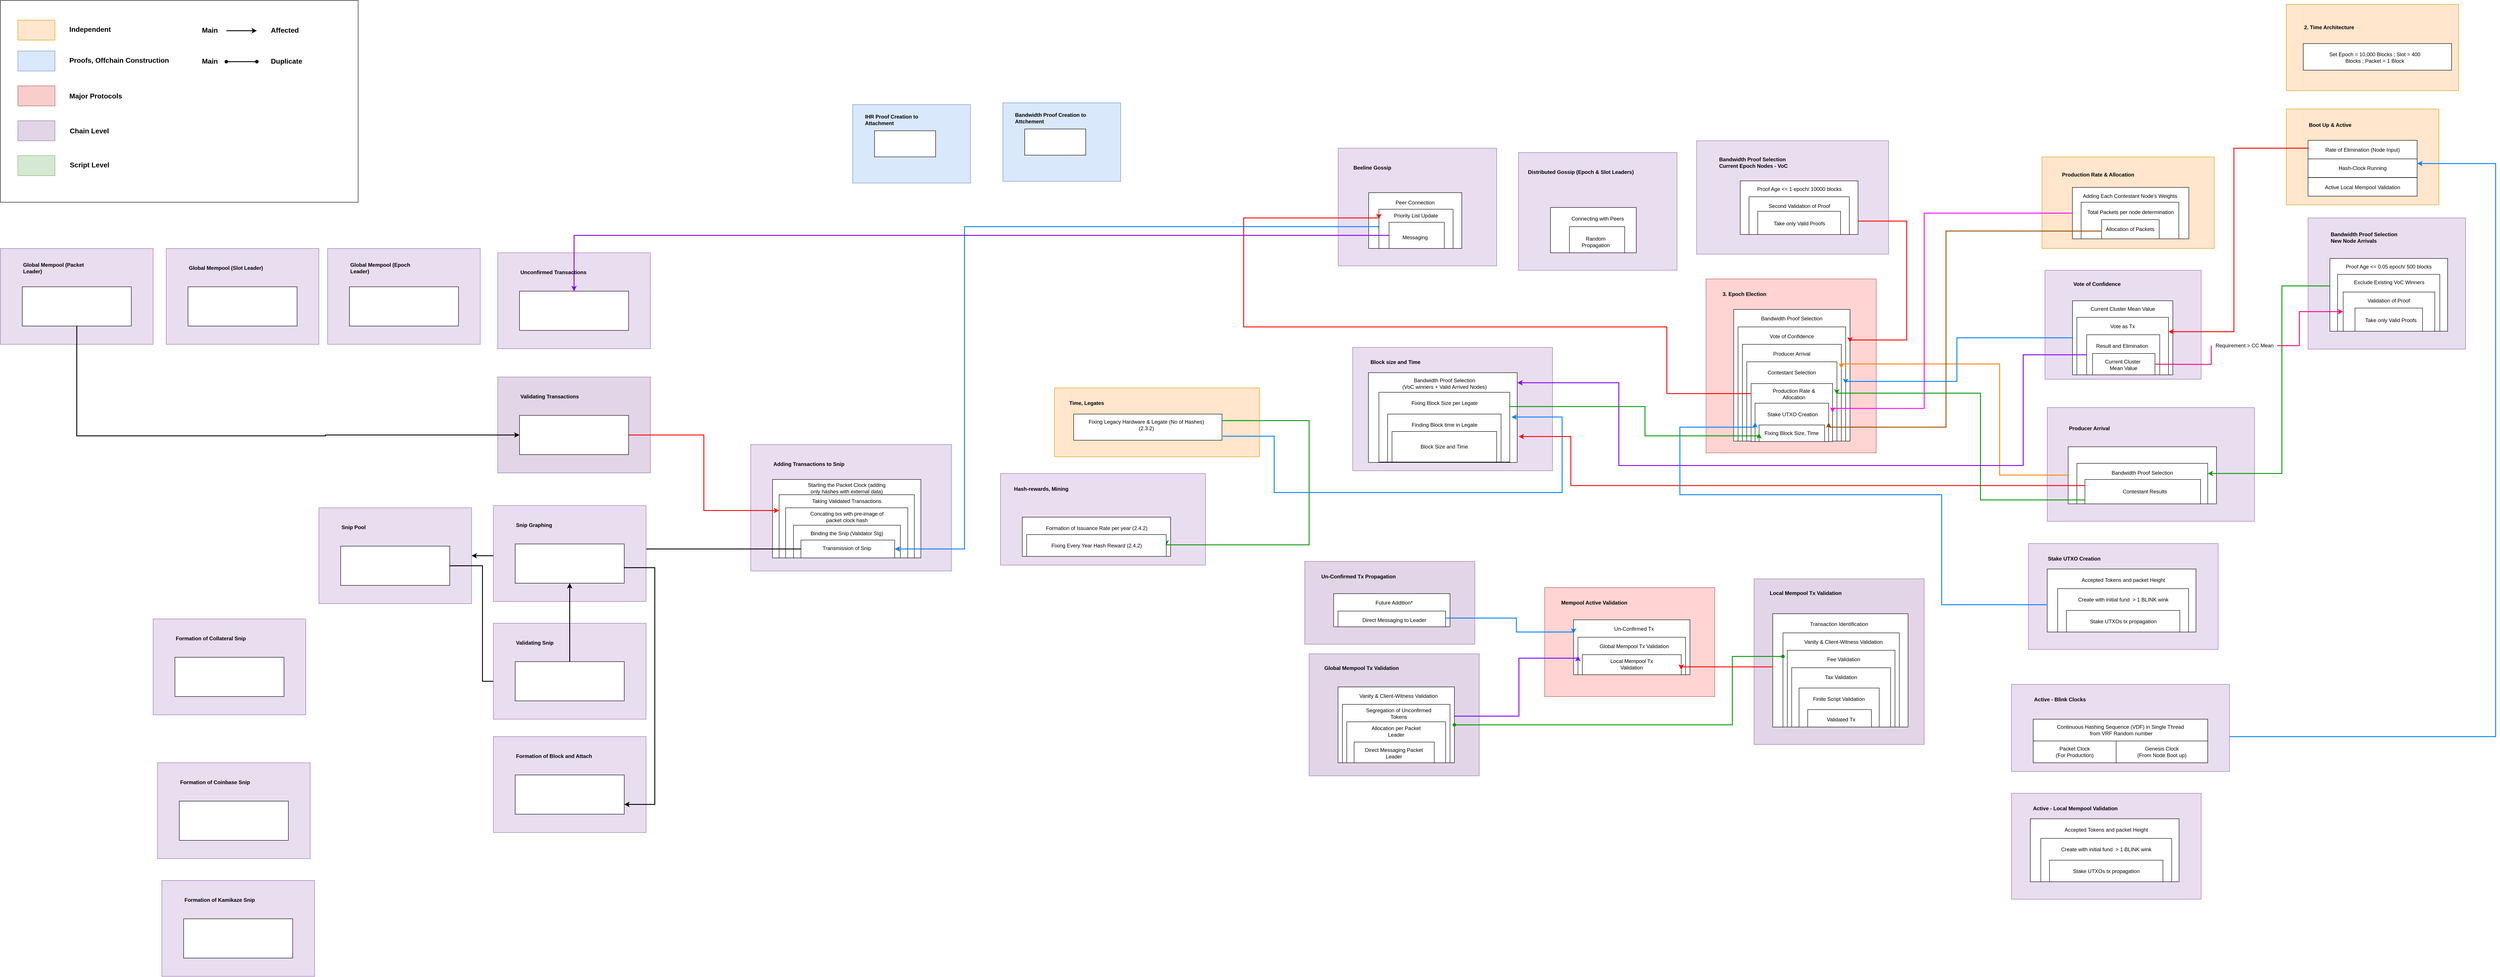 <mxfile version="20.3.0" type="device"><diagram id="Gut93rH4T3lOXBkhl-au" name="Page-1"><mxGraphModel dx="6694" dy="3066" grid="1" gridSize="10" guides="1" tooltips="1" connect="1" arrows="1" fold="1" page="1" pageScale="1" pageWidth="5000" pageHeight="2000" math="0" shadow="0"><root><mxCell id="0"/><mxCell id="1" parent="0"/><mxCell id="sTy2G12crS2nNaMtJ8Nu-25" value="" style="rounded=0;whiteSpace=wrap;html=1;glass=0;strokeColor=#9673a6;fillColor=#e1d5e7;movable=1;resizable=1;rotatable=1;deletable=1;editable=1;connectable=1;" parent="1" vertex="1"><mxGeometry x="1170" y="308" width="390" height="380" as="geometry"/></mxCell><mxCell id="sTy2G12crS2nNaMtJ8Nu-36" value="" style="rounded=0;whiteSpace=wrap;html=1;" parent="1" vertex="1"><mxGeometry x="1212.76" y="388" width="310.24" height="260" as="geometry"/></mxCell><mxCell id="sTy2G12crS2nNaMtJ8Nu-27" value="" style="rounded=0;whiteSpace=wrap;html=1;" parent="1" vertex="1"><mxGeometry x="1236.28" y="432" width="266.72" height="216" as="geometry"/></mxCell><mxCell id="sTy2G12crS2nNaMtJ8Nu-28" value="" style="rounded=0;whiteSpace=wrap;html=1;" parent="1" vertex="1"><mxGeometry x="1246.28" y="472" width="246.72" height="176" as="geometry"/></mxCell><mxCell id="sTy2G12crS2nNaMtJ8Nu-30" value="" style="rounded=0;whiteSpace=wrap;html=1;" parent="1" vertex="1"><mxGeometry x="1256.28" y="512" width="226.72" height="136" as="geometry"/></mxCell><mxCell id="sTy2G12crS2nNaMtJ8Nu-33" value="" style="rounded=0;whiteSpace=wrap;html=1;" parent="1" vertex="1"><mxGeometry x="1273.14" y="558.5" width="183.72" height="89.5" as="geometry"/></mxCell><mxCell id="HD-88OzQUCgW5w1NhlBi-10" value="" style="rounded=0;whiteSpace=wrap;html=1;" vertex="1" parent="1"><mxGeometry x="1293" y="608" width="146" height="40" as="geometry"/></mxCell><mxCell id="sTy2G12crS2nNaMtJ8Nu-10" value="" style="rounded=0;whiteSpace=wrap;html=1;glass=0;strokeColor=#9673a6;fillColor=#e1d5e7;movable=1;resizable=1;rotatable=1;deletable=1;editable=1;connectable=1;" parent="1" vertex="1"><mxGeometry x="150" y="480" width="390" height="280" as="geometry"/></mxCell><mxCell id="eL9UZAqte2UcMMmed-lb-49" value="" style="rounded=0;whiteSpace=wrap;html=1;glass=0;strokeColor=#d79b00;fillColor=#ffe6cc;movable=1;resizable=1;rotatable=1;deletable=1;editable=1;connectable=1;" parent="1" vertex="1"><mxGeometry x="2390" y="-770" width="350" height="220" as="geometry"/></mxCell><mxCell id="nBgHBHzLC3OF0uJxEWOB-25" value="" style="rounded=0;whiteSpace=wrap;html=1;fontColor=#006633;" parent="1" vertex="1"><mxGeometry x="2440" y="-612.55" width="250" height="42.545" as="geometry"/></mxCell><mxCell id="xLa5QLb2-MdjmsTonnR5-2" value="" style="rounded=0;whiteSpace=wrap;html=1;glass=0;strokeColor=#b85450;fillColor=#FFD4D2;movable=1;resizable=1;rotatable=1;deletable=1;editable=1;connectable=1;" parent="1" vertex="1"><mxGeometry x="690" y="328" width="390" height="250" as="geometry"/></mxCell><mxCell id="eL9UZAqte2UcMMmed-lb-78" value="" style="rounded=0;whiteSpace=wrap;html=1;glass=0;strokeColor=#9673a6;fillColor=#E9DDF0;movable=1;resizable=1;rotatable=1;deletable=1;editable=1;connectable=1;" parent="1" vertex="1"><mxGeometry x="1842" y="-85" width="475" height="261" as="geometry"/></mxCell><mxCell id="eL9UZAqte2UcMMmed-lb-22" value="" style="rounded=0;whiteSpace=wrap;html=1;" parent="1" vertex="1"><mxGeometry x="1890" y="5" width="340" height="131" as="geometry"/></mxCell><mxCell id="JK_2anK0Gczw_8-fM60d-3" value="" style="rounded=0;whiteSpace=wrap;html=1;glass=0;strokeColor=#d79b00;fillColor=#ffe6cc;movable=1;resizable=1;rotatable=1;deletable=1;editable=1;connectable=1;" parent="1" vertex="1"><mxGeometry x="2390" y="-1010" width="395" height="198" as="geometry"/></mxCell><mxCell id="JK_2anK0Gczw_8-fM60d-5" value="" style="rounded=0;whiteSpace=wrap;html=1;" parent="1" vertex="1"><mxGeometry x="2429" y="-920" width="340" height="61" as="geometry"/></mxCell><mxCell id="aWi-444qbN6tj6Ub5T_e-48" value="" style="rounded=0;whiteSpace=wrap;html=1;glass=0;strokeColor=#9673a6;fillColor=#E9DDF0;movable=1;resizable=1;rotatable=1;deletable=1;editable=1;connectable=1;" parent="1" vertex="1"><mxGeometry x="250" y="-223" width="458" height="283" as="geometry"/></mxCell><mxCell id="eL9UZAqte2UcMMmed-lb-89" value="" style="rounded=0;whiteSpace=wrap;html=1;strokeColor=default;" parent="1" vertex="1"><mxGeometry x="286" y="-165" width="341" height="206" as="geometry"/></mxCell><mxCell id="eL9UZAqte2UcMMmed-lb-64" value="" style="rounded=0;whiteSpace=wrap;html=1;glass=0;strokeColor=#9673a6;fillColor=#E9DDF0;movable=1;resizable=1;rotatable=1;deletable=1;editable=1;connectable=1;gradientColor=none;" parent="1" vertex="1"><mxGeometry x="2440" y="-520" width="361" height="301" as="geometry"/></mxCell><mxCell id="eL9UZAqte2UcMMmed-lb-58" value="" style="rounded=0;whiteSpace=wrap;html=1;" parent="1" vertex="1"><mxGeometry x="2490" y="-427" width="270" height="167" as="geometry"/></mxCell><mxCell id="eL9UZAqte2UcMMmed-lb-68" value="" style="rounded=0;whiteSpace=wrap;html=1;" parent="1" vertex="1"><mxGeometry x="2507.7" y="-390.5" width="234.3" height="130.5" as="geometry"/></mxCell><mxCell id="eL9UZAqte2UcMMmed-lb-65" value="Bandwidth Proof Selection &lt;br&gt;New Node Arrivals" style="text;html=1;strokeColor=none;fillColor=none;align=left;verticalAlign=middle;whiteSpace=wrap;rounded=0;glass=0;fontStyle=1" parent="1" vertex="1"><mxGeometry x="2490" y="-490" width="253.75" height="30" as="geometry"/></mxCell><mxCell id="eL9UZAqte2UcMMmed-lb-48" value="" style="rounded=0;whiteSpace=wrap;html=1;glass=0;strokeColor=#9673a6;fillColor=#E9DDF0;movable=1;resizable=1;rotatable=1;deletable=1;editable=1;connectable=1;" parent="1" vertex="1"><mxGeometry x="1836.88" y="-400" width="358.12" height="250" as="geometry"/></mxCell><mxCell id="eL9UZAqte2UcMMmed-lb-37" value="" style="rounded=0;whiteSpace=wrap;html=1;glass=0;strokeColor=#9673a6;fillColor=#E9DDF0;movable=1;resizable=1;rotatable=1;deletable=1;editable=1;connectable=1;gradientColor=none;" parent="1" vertex="1"><mxGeometry x="1038.36" y="-697" width="440" height="260" as="geometry"/></mxCell><mxCell id="eL9UZAqte2UcMMmed-lb-1" value="" style="rounded=0;whiteSpace=wrap;html=1;glass=0;strokeColor=#b85450;fillColor=#FFD4D2;movable=1;resizable=1;rotatable=1;deletable=1;editable=1;connectable=1;" parent="1" vertex="1"><mxGeometry x="1060" y="-380" width="390" height="399" as="geometry"/></mxCell><mxCell id="eL9UZAqte2UcMMmed-lb-26" value="" style="rounded=0;whiteSpace=wrap;html=1;" parent="1" vertex="1"><mxGeometry x="1123.28" y="-310" width="266.72" height="302" as="geometry"/></mxCell><mxCell id="emr4Le-y1P6wewmF4X1r-18" value="" style="rounded=0;whiteSpace=wrap;html=1;glass=0;strokeColor=#9673a6;fillColor=#E9DDF0;movable=1;resizable=1;rotatable=1;deletable=1;editable=1;connectable=1;" parent="1" vertex="1"><mxGeometry x="-1130" width="460" height="290" as="geometry"/></mxCell><mxCell id="aWi-444qbN6tj6Ub5T_e-52" value="" style="rounded=0;whiteSpace=wrap;html=1;glass=0;strokeColor=#9673a6;fillColor=#E9DDF0;movable=1;resizable=1;rotatable=1;deletable=1;editable=1;connectable=1;" parent="1" vertex="1"><mxGeometry x="1760" y="550" width="500" height="200" as="geometry"/></mxCell><mxCell id="aWi-444qbN6tj6Ub5T_e-59" value="" style="rounded=0;whiteSpace=wrap;html=1;glass=0;strokeColor=default;fillColor=#FFFFFF;" parent="1" vertex="1"><mxGeometry x="1810" y="630" width="400" height="50" as="geometry"/></mxCell><mxCell id="aWi-444qbN6tj6Ub5T_e-50" value="" style="rounded=0;whiteSpace=wrap;html=1;glass=0;strokeColor=#9673a6;fillColor=#E9DDF0;movable=1;resizable=1;rotatable=1;deletable=1;editable=1;connectable=1;" parent="1" vertex="1"><mxGeometry x="216.56" y="-680" width="363.44" height="270" as="geometry"/></mxCell><mxCell id="aWi-444qbN6tj6Ub5T_e-46" value="" style="rounded=0;whiteSpace=wrap;html=1;glass=0;strokeColor=#9673a6;fillColor=#E9DDF0;movable=1;resizable=1;rotatable=1;deletable=1;editable=1;connectable=1;" parent="1" vertex="1"><mxGeometry x="-557.5" y="66.5" width="470" height="210" as="geometry"/></mxCell><mxCell id="aWi-444qbN6tj6Ub5T_e-43" value="" style="rounded=0;whiteSpace=wrap;html=1;glass=0;strokeColor=#d79b00;fillColor=#ffe6cc;movable=1;resizable=1;rotatable=1;deletable=1;editable=1;connectable=1;" parent="1" vertex="1"><mxGeometry x="-433.75" y="-130" width="470" height="158" as="geometry"/></mxCell><mxCell id="aWi-444qbN6tj6Ub5T_e-13" value="" style="rounded=0;whiteSpace=wrap;html=1;strokeColor=default;" parent="1" vertex="1"><mxGeometry x="310" y="-120" width="300" height="160" as="geometry"/></mxCell><mxCell id="aWi-444qbN6tj6Ub5T_e-14" value="Fixing Block Size per Legate" style="text;html=1;strokeColor=none;fillColor=none;align=center;verticalAlign=middle;whiteSpace=wrap;rounded=0;" parent="1" vertex="1"><mxGeometry x="352.5" y="-110" width="215" height="30" as="geometry"/></mxCell><mxCell id="aWi-444qbN6tj6Ub5T_e-15" value="" style="rounded=0;whiteSpace=wrap;html=1;glass=0;strokeColor=default;" parent="1" vertex="1"><mxGeometry x="330" y="-70" width="260" height="110" as="geometry"/></mxCell><mxCell id="aWi-444qbN6tj6Ub5T_e-16" value="Finding Block time in Legate" style="text;html=1;strokeColor=none;fillColor=none;align=center;verticalAlign=middle;whiteSpace=wrap;rounded=0;" parent="1" vertex="1"><mxGeometry x="352.5" y="-60" width="215" height="30" as="geometry"/></mxCell><mxCell id="aWi-444qbN6tj6Ub5T_e-20" value="" style="rounded=0;whiteSpace=wrap;html=1;glass=0;strokeColor=default;" parent="1" vertex="1"><mxGeometry x="-389.75" y="-70" width="340" height="60" as="geometry"/></mxCell><mxCell id="aWi-444qbN6tj6Ub5T_e-18" value="Block Size and Time" style="rounded=0;whiteSpace=wrap;html=1;glass=0;strokeColor=default;" parent="1" vertex="1"><mxGeometry x="340" y="-30" width="240" height="70" as="geometry"/></mxCell><mxCell id="aWi-444qbN6tj6Ub5T_e-21" value="Fixing Legacy Hardware &amp;amp; Legate (No of Hashes) (2.3.2)" style="text;html=1;strokeColor=none;fillColor=none;align=center;verticalAlign=middle;whiteSpace=wrap;rounded=0;" parent="1" vertex="1"><mxGeometry x="-367.5" y="-60" width="287.5" height="30" as="geometry"/></mxCell><mxCell id="aWi-444qbN6tj6Ub5T_e-35" value="" style="rounded=0;whiteSpace=wrap;html=1;glass=0;strokeColor=default;" parent="1" vertex="1"><mxGeometry x="286.56" y="-578" width="213.44" height="128" as="geometry"/></mxCell><mxCell id="aWi-444qbN6tj6Ub5T_e-37" value="" style="rounded=0;whiteSpace=wrap;html=1;glass=0;strokeColor=default;" parent="1" vertex="1"><mxGeometry x="-507.5" y="166.5" width="340" height="90" as="geometry"/></mxCell><mxCell id="aWi-444qbN6tj6Ub5T_e-38" value="Formation of Issuance Rate per year (2.4.2)" style="text;html=1;strokeColor=none;fillColor=none;align=center;verticalAlign=middle;whiteSpace=wrap;rounded=0;" parent="1" vertex="1"><mxGeometry x="-481.25" y="176.5" width="287.5" height="30" as="geometry"/></mxCell><mxCell id="aWi-444qbN6tj6Ub5T_e-41" style="edgeStyle=orthogonalEdgeStyle;rounded=0;orthogonalLoop=1;jettySize=auto;html=1;entryX=1;entryY=0.25;entryDx=0;entryDy=0;startArrow=classic;startFill=1;endArrow=none;endFill=0;fillColor=#d5e8d4;strokeColor=#009900;exitX=1;exitY=0.5;exitDx=0;exitDy=0;strokeWidth=2;" parent="1" source="aWi-444qbN6tj6Ub5T_e-39" target="aWi-444qbN6tj6Ub5T_e-20" edge="1"><mxGeometry relative="1" as="geometry"><Array as="points"><mxPoint x="-178" y="230"/><mxPoint x="150" y="230"/><mxPoint x="150" y="-55"/></Array></mxGeometry></mxCell><mxCell id="aWi-444qbN6tj6Ub5T_e-39" value="" style="rounded=0;whiteSpace=wrap;html=1;glass=0;strokeColor=default;" parent="1" vertex="1"><mxGeometry x="-497.5" y="206.5" width="320" height="50" as="geometry"/></mxCell><mxCell id="aWi-444qbN6tj6Ub5T_e-40" value="Fixing Every Year Hash Reward (2.4.2)" style="text;html=1;strokeColor=none;fillColor=none;align=center;verticalAlign=middle;whiteSpace=wrap;rounded=0;" parent="1" vertex="1"><mxGeometry x="-481.25" y="216.5" width="287.5" height="30" as="geometry"/></mxCell><mxCell id="aWi-444qbN6tj6Ub5T_e-45" value="Time, Legates" style="text;html=1;strokeColor=none;fillColor=none;align=center;verticalAlign=middle;whiteSpace=wrap;rounded=0;glass=0;fontStyle=1" parent="1" vertex="1"><mxGeometry x="-407.5" y="-110" width="93.75" height="30" as="geometry"/></mxCell><mxCell id="aWi-444qbN6tj6Ub5T_e-47" value="Hash-rewards, Mining" style="text;html=1;strokeColor=none;fillColor=none;align=center;verticalAlign=middle;whiteSpace=wrap;rounded=0;glass=0;fontStyle=1" parent="1" vertex="1"><mxGeometry x="-541.25" y="86.5" width="153.75" height="30" as="geometry"/></mxCell><mxCell id="aWi-444qbN6tj6Ub5T_e-49" value="Block size and Time" style="text;html=1;strokeColor=none;fillColor=none;align=center;verticalAlign=middle;whiteSpace=wrap;rounded=0;glass=0;fontStyle=1" parent="1" vertex="1"><mxGeometry x="286" y="-204" width="123.75" height="30" as="geometry"/></mxCell><mxCell id="aWi-444qbN6tj6Ub5T_e-51" value="Beeline Gossip" style="text;html=1;strokeColor=none;fillColor=none;align=center;verticalAlign=middle;whiteSpace=wrap;rounded=0;glass=0;fontStyle=1" parent="1" vertex="1"><mxGeometry x="232.81" y="-650" width="123.75" height="30" as="geometry"/></mxCell><mxCell id="aWi-444qbN6tj6Ub5T_e-53" value="Active - Blink Clocks" style="text;html=1;strokeColor=none;fillColor=none;align=left;verticalAlign=middle;whiteSpace=wrap;rounded=0;glass=0;fontStyle=1" parent="1" vertex="1"><mxGeometry x="1810" y="570" width="223.75" height="30" as="geometry"/></mxCell><mxCell id="aWi-444qbN6tj6Ub5T_e-54" value="Packet Clock&lt;br&gt;(For Production)" style="rounded=0;whiteSpace=wrap;html=1;glass=0;strokeColor=default;fillColor=#FFFFFF;" parent="1" vertex="1"><mxGeometry x="1810" y="680" width="190" height="50" as="geometry"/></mxCell><mxCell id="aWi-444qbN6tj6Ub5T_e-58" value="Genesis Clock&lt;br&gt;(From Node Boot up)" style="rounded=0;whiteSpace=wrap;html=1;glass=0;strokeColor=default;fillColor=#FFFFFF;" parent="1" vertex="1"><mxGeometry x="2000" y="680" width="210" height="50" as="geometry"/></mxCell><mxCell id="aWi-444qbN6tj6Ub5T_e-60" value="Continuous Hashing Sequence (VDF) in Single Thread&lt;br&gt;&amp;nbsp;from VRF Random number" style="text;html=1;strokeColor=none;fillColor=none;align=center;verticalAlign=middle;whiteSpace=wrap;rounded=0;glass=0;" parent="1" vertex="1"><mxGeometry x="1850" y="640" width="320" height="30" as="geometry"/></mxCell><mxCell id="aWi-444qbN6tj6Ub5T_e-31" style="edgeStyle=orthogonalEdgeStyle;rounded=0;orthogonalLoop=1;jettySize=auto;html=1;entryX=1.005;entryY=0.846;entryDx=0;entryDy=0;entryPerimeter=0;startArrow=classic;startFill=1;endArrow=none;endFill=0;strokeColor=#007FFF;exitX=1.013;exitY=0.355;exitDx=0;exitDy=0;exitPerimeter=0;strokeWidth=2;" parent="1" source="aWi-444qbN6tj6Ub5T_e-13" target="aWi-444qbN6tj6Ub5T_e-20" edge="1"><mxGeometry relative="1" as="geometry"><mxPoint x="470" y="115" as="sourcePoint"/><Array as="points"><mxPoint x="730" y="-63"/><mxPoint x="730" y="110"/><mxPoint x="70" y="110"/><mxPoint x="70" y="-19"/></Array></mxGeometry></mxCell><mxCell id="emr4Le-y1P6wewmF4X1r-19" value="Adding Transactions to Snip" style="text;html=1;strokeColor=none;fillColor=none;align=left;verticalAlign=middle;whiteSpace=wrap;rounded=0;glass=0;fontStyle=1" parent="1" vertex="1"><mxGeometry x="-1080" y="30" width="183.75" height="30" as="geometry"/></mxCell><mxCell id="emr4Le-y1P6wewmF4X1r-20" value="" style="rounded=0;whiteSpace=wrap;html=1;glass=0;strokeColor=default;" parent="1" vertex="1"><mxGeometry x="-1080" y="80" width="340" height="180" as="geometry"/></mxCell><mxCell id="emr4Le-y1P6wewmF4X1r-21" value="Starting the Packet Clock (adding only hashes with external data)" style="text;html=1;strokeColor=none;fillColor=none;align=center;verticalAlign=middle;whiteSpace=wrap;rounded=0;" parent="1" vertex="1"><mxGeometry x="-1005" y="85" width="190" height="30" as="geometry"/></mxCell><mxCell id="emr4Le-y1P6wewmF4X1r-23" value="" style="rounded=0;whiteSpace=wrap;html=1;fontColor=#006633;" parent="1" vertex="1"><mxGeometry x="-1065" y="115" width="310" height="145" as="geometry"/></mxCell><mxCell id="emr4Le-y1P6wewmF4X1r-24" value="Taking Validated Transactions" style="text;html=1;strokeColor=none;fillColor=none;align=center;verticalAlign=middle;whiteSpace=wrap;rounded=0;" parent="1" vertex="1"><mxGeometry x="-1035" y="115" width="250" height="30" as="geometry"/></mxCell><mxCell id="emr4Le-y1P6wewmF4X1r-25" value="" style="rounded=0;whiteSpace=wrap;html=1;glass=0;strokeColor=#9673a6;fillColor=#e1d5e7;movable=1;resizable=1;rotatable=1;deletable=1;editable=1;connectable=1;" parent="1" vertex="1"><mxGeometry x="-1710" y="-155" width="350" height="220" as="geometry"/></mxCell><mxCell id="emr4Le-y1P6wewmF4X1r-26" value="Validating Transactions" style="text;html=1;strokeColor=none;fillColor=none;align=left;verticalAlign=middle;whiteSpace=wrap;rounded=0;glass=0;fontStyle=1" parent="1" vertex="1"><mxGeometry x="-1660" y="-125" width="183.75" height="30" as="geometry"/></mxCell><mxCell id="emr4Le-y1P6wewmF4X1r-36" value="" style="rounded=0;whiteSpace=wrap;html=1;fontColor=#006633;" parent="1" vertex="1"><mxGeometry x="-1050" y="145" width="280" height="115" as="geometry"/></mxCell><mxCell id="emr4Le-y1P6wewmF4X1r-35" value="Concating txs with pre-image of packet clock hash" style="text;html=1;strokeColor=none;fillColor=none;align=center;verticalAlign=middle;whiteSpace=wrap;rounded=0;" parent="1" vertex="1"><mxGeometry x="-996.25" y="151" width="172.5" height="30" as="geometry"/></mxCell><mxCell id="emr4Le-y1P6wewmF4X1r-39" value="" style="rounded=0;whiteSpace=wrap;html=1;fontColor=#006633;" parent="1" vertex="1"><mxGeometry x="-1032" y="185" width="245" height="75" as="geometry"/></mxCell><mxCell id="emr4Le-y1P6wewmF4X1r-38" value="Binding the Snip (Validator SIg)" style="text;html=1;strokeColor=none;fillColor=none;align=center;verticalAlign=middle;whiteSpace=wrap;rounded=0;" parent="1" vertex="1"><mxGeometry x="-996.25" y="189" width="172.5" height="30" as="geometry"/></mxCell><mxCell id="emr4Le-y1P6wewmF4X1r-44" style="edgeStyle=orthogonalEdgeStyle;rounded=0;orthogonalLoop=1;jettySize=auto;html=1;strokeColor=#007FFF;fontColor=#006633;startArrow=classic;startFill=1;endArrow=none;endFill=0;entryX=0;entryY=0.5;entryDx=0;entryDy=0;strokeWidth=2;" parent="1" source="emr4Le-y1P6wewmF4X1r-41" target="zCrZaYcb0253hKXH6yGX-1" edge="1"><mxGeometry relative="1" as="geometry"><Array as="points"><mxPoint x="-640" y="240"/><mxPoint x="-640" y="-500"/><mxPoint x="310" y="-500"/></Array></mxGeometry></mxCell><mxCell id="zCrZaYcb0253hKXH6yGX-33" style="edgeStyle=orthogonalEdgeStyle;rounded=0;orthogonalLoop=1;jettySize=auto;html=1;strokeWidth=2;" parent="1" source="emr4Le-y1P6wewmF4X1r-41" target="zCrZaYcb0253hKXH6yGX-30" edge="1"><mxGeometry relative="1" as="geometry"/></mxCell><mxCell id="emr4Le-y1P6wewmF4X1r-41" value="" style="rounded=0;whiteSpace=wrap;html=1;fontColor=#006633;" parent="1" vertex="1"><mxGeometry x="-1015" y="219" width="215" height="41" as="geometry"/></mxCell><mxCell id="emr4Le-y1P6wewmF4X1r-40" value="Transmission of Snip" style="text;html=1;strokeColor=none;fillColor=none;align=center;verticalAlign=middle;whiteSpace=wrap;rounded=0;" parent="1" vertex="1"><mxGeometry x="-995.75" y="222.5" width="172.5" height="30" as="geometry"/></mxCell><mxCell id="emr4Le-y1P6wewmF4X1r-43" style="edgeStyle=orthogonalEdgeStyle;rounded=0;orthogonalLoop=1;jettySize=auto;html=1;entryX=0;entryY=0.25;entryDx=0;entryDy=0;strokeColor=#FF0000;fontColor=#006633;strokeWidth=2;" parent="1" source="emr4Le-y1P6wewmF4X1r-42" target="emr4Le-y1P6wewmF4X1r-23" edge="1"><mxGeometry relative="1" as="geometry"/></mxCell><mxCell id="emr4Le-y1P6wewmF4X1r-42" value="" style="rounded=0;whiteSpace=wrap;html=1;fontColor=#006633;" parent="1" vertex="1"><mxGeometry x="-1660" y="-67" width="250" height="90" as="geometry"/></mxCell><mxCell id="emr4Le-y1P6wewmF4X1r-45" value="" style="rounded=0;whiteSpace=wrap;html=1;glass=0;strokeColor=#9673a6;fillColor=#E9DDF0;movable=1;resizable=1;rotatable=1;deletable=1;editable=1;connectable=1;" parent="1" vertex="1"><mxGeometry x="-1720" y="140" width="350" height="220" as="geometry"/></mxCell><mxCell id="emr4Le-y1P6wewmF4X1r-46" value="Snip Graphing" style="text;html=1;strokeColor=none;fillColor=none;align=left;verticalAlign=middle;whiteSpace=wrap;rounded=0;glass=0;fontStyle=1" parent="1" vertex="1"><mxGeometry x="-1670" y="170" width="183.75" height="30" as="geometry"/></mxCell><mxCell id="emr4Le-y1P6wewmF4X1r-47" value="" style="rounded=0;whiteSpace=wrap;html=1;fontColor=#006633;" parent="1" vertex="1"><mxGeometry x="-1670" y="228" width="250" height="90" as="geometry"/></mxCell><mxCell id="emr4Le-y1P6wewmF4X1r-48" value="" style="rounded=0;whiteSpace=wrap;html=1;glass=0;strokeColor=#9673a6;fillColor=#E9DDF0;movable=1;resizable=1;rotatable=1;deletable=1;editable=1;connectable=1;" parent="1" vertex="1"><mxGeometry x="-2480" y="1000" width="350" height="220" as="geometry"/></mxCell><mxCell id="emr4Le-y1P6wewmF4X1r-49" value="Formation of Kamikaze Snip" style="text;html=1;strokeColor=none;fillColor=none;align=left;verticalAlign=middle;whiteSpace=wrap;rounded=0;glass=0;fontStyle=1" parent="1" vertex="1"><mxGeometry x="-2430" y="1030" width="183.75" height="30" as="geometry"/></mxCell><mxCell id="emr4Le-y1P6wewmF4X1r-50" value="" style="rounded=0;whiteSpace=wrap;html=1;fontColor=#006633;" parent="1" vertex="1"><mxGeometry x="-2430" y="1088" width="250" height="90" as="geometry"/></mxCell><mxCell id="emr4Le-y1P6wewmF4X1r-51" value="" style="rounded=0;whiteSpace=wrap;html=1;glass=0;strokeColor=#9673a6;fillColor=#E9DDF0;movable=1;resizable=1;rotatable=1;deletable=1;editable=1;connectable=1;" parent="1" vertex="1"><mxGeometry x="-2490" y="730" width="350" height="220" as="geometry"/></mxCell><mxCell id="emr4Le-y1P6wewmF4X1r-52" value="Formation of Coinbase Snip" style="text;html=1;strokeColor=none;fillColor=none;align=left;verticalAlign=middle;whiteSpace=wrap;rounded=0;glass=0;fontStyle=1" parent="1" vertex="1"><mxGeometry x="-2440" y="760" width="183.75" height="30" as="geometry"/></mxCell><mxCell id="emr4Le-y1P6wewmF4X1r-53" value="" style="rounded=0;whiteSpace=wrap;html=1;fontColor=#006633;" parent="1" vertex="1"><mxGeometry x="-2440" y="818" width="250" height="90" as="geometry"/></mxCell><mxCell id="emr4Le-y1P6wewmF4X1r-54" value="" style="rounded=0;whiteSpace=wrap;html=1;glass=0;strokeColor=#9673a6;fillColor=#E9DDF0;movable=1;resizable=1;rotatable=1;deletable=1;editable=1;connectable=1;" parent="1" vertex="1"><mxGeometry x="-2500" y="400" width="350" height="220" as="geometry"/></mxCell><mxCell id="emr4Le-y1P6wewmF4X1r-55" value="Formation of Collateral Snip" style="text;html=1;strokeColor=none;fillColor=none;align=left;verticalAlign=middle;whiteSpace=wrap;rounded=0;glass=0;fontStyle=1" parent="1" vertex="1"><mxGeometry x="-2450" y="430" width="183.75" height="30" as="geometry"/></mxCell><mxCell id="emr4Le-y1P6wewmF4X1r-56" value="" style="rounded=0;whiteSpace=wrap;html=1;fontColor=#006633;" parent="1" vertex="1"><mxGeometry x="-2450" y="488" width="250" height="90" as="geometry"/></mxCell><mxCell id="zCrZaYcb0253hKXH6yGX-1" value="" style="rounded=0;whiteSpace=wrap;html=1;" parent="1" vertex="1"><mxGeometry x="310" y="-540" width="170" height="90" as="geometry"/></mxCell><mxCell id="zCrZaYcb0253hKXH6yGX-2" value="Peer Connection" style="text;html=1;strokeColor=none;fillColor=none;align=center;verticalAlign=middle;whiteSpace=wrap;rounded=0;" parent="1" vertex="1"><mxGeometry x="333.28" y="-570" width="120" height="30" as="geometry"/></mxCell><mxCell id="zCrZaYcb0253hKXH6yGX-3" value="" style="rounded=0;whiteSpace=wrap;html=1;" parent="1" vertex="1"><mxGeometry x="333.28" y="-510" width="126.72" height="60" as="geometry"/></mxCell><mxCell id="zCrZaYcb0253hKXH6yGX-4" value="Priority List Update" style="text;html=1;strokeColor=none;fillColor=none;align=center;verticalAlign=middle;whiteSpace=wrap;rounded=0;" parent="1" vertex="1"><mxGeometry x="335" y="-540" width="120" height="30" as="geometry"/></mxCell><mxCell id="zCrZaYcb0253hKXH6yGX-5" value="Messaging" style="text;html=1;strokeColor=none;fillColor=none;align=center;verticalAlign=middle;whiteSpace=wrap;rounded=0;" parent="1" vertex="1"><mxGeometry x="363.28" y="-490" width="60" height="30" as="geometry"/></mxCell><mxCell id="zCrZaYcb0253hKXH6yGX-6" value="" style="rounded=0;whiteSpace=wrap;html=1;glass=0;strokeColor=#9673a6;fillColor=#E9DDF0;movable=1;resizable=1;rotatable=1;deletable=1;editable=1;connectable=1;" parent="1" vertex="1"><mxGeometry x="-1710" y="-440" width="350" height="220" as="geometry"/></mxCell><mxCell id="zCrZaYcb0253hKXH6yGX-7" value="Unconfirmed Transactions" style="text;html=1;strokeColor=none;fillColor=none;align=left;verticalAlign=middle;whiteSpace=wrap;rounded=0;glass=0;fontStyle=1" parent="1" vertex="1"><mxGeometry x="-1660" y="-410" width="183.75" height="30" as="geometry"/></mxCell><mxCell id="zCrZaYcb0253hKXH6yGX-8" value="" style="rounded=0;whiteSpace=wrap;html=1;fontColor=#006633;" parent="1" vertex="1"><mxGeometry x="-1660" y="-352" width="250" height="90" as="geometry"/></mxCell><mxCell id="zCrZaYcb0253hKXH6yGX-9" style="edgeStyle=orthogonalEdgeStyle;rounded=0;orthogonalLoop=1;jettySize=auto;html=1;exitX=0;exitY=0.5;exitDx=0;exitDy=0;strokeColor=#7F00FF;strokeWidth=2;" parent="1" source="zCrZaYcb0253hKXH6yGX-3" target="zCrZaYcb0253hKXH6yGX-8" edge="1"><mxGeometry relative="1" as="geometry"/></mxCell><mxCell id="zCrZaYcb0253hKXH6yGX-10" value="" style="rounded=0;whiteSpace=wrap;html=1;glass=0;strokeColor=#9673a6;fillColor=#E9DDF0;movable=1;resizable=1;rotatable=1;deletable=1;editable=1;connectable=1;" parent="1" vertex="1"><mxGeometry x="630" y="-670" width="363.44" height="270" as="geometry"/></mxCell><mxCell id="zCrZaYcb0253hKXH6yGX-12" value="Distributed Gossip (Epoch &amp;amp; Slot Leaders)" style="text;html=1;strokeColor=none;fillColor=none;align=center;verticalAlign=middle;whiteSpace=wrap;rounded=0;glass=0;fontStyle=1" parent="1" vertex="1"><mxGeometry x="646.25" y="-640" width="253.75" height="30" as="geometry"/></mxCell><mxCell id="zCrZaYcb0253hKXH6yGX-18" value="" style="rounded=0;whiteSpace=wrap;html=1;" parent="1" vertex="1"><mxGeometry x="703.28" y="-544" width="196.72" height="104" as="geometry"/></mxCell><mxCell id="zCrZaYcb0253hKXH6yGX-15" value="" style="rounded=0;whiteSpace=wrap;html=1;" parent="1" vertex="1"><mxGeometry x="746.72" y="-500" width="126.72" height="60" as="geometry"/></mxCell><mxCell id="zCrZaYcb0253hKXH6yGX-17" value="Random Propagation" style="text;html=1;strokeColor=none;fillColor=none;align=center;verticalAlign=middle;whiteSpace=wrap;rounded=0;" parent="1" vertex="1"><mxGeometry x="776.72" y="-480" width="60" height="30" as="geometry"/></mxCell><mxCell id="zCrZaYcb0253hKXH6yGX-19" value="Connecting with Peers" style="text;html=1;strokeColor=none;fillColor=none;align=center;verticalAlign=middle;whiteSpace=wrap;rounded=0;" parent="1" vertex="1"><mxGeometry x="740.08" y="-533" width="143.28" height="30" as="geometry"/></mxCell><mxCell id="zCrZaYcb0253hKXH6yGX-20" value="" style="rounded=0;whiteSpace=wrap;html=1;glass=0;strokeColor=#9673a6;fillColor=#E9DDF0;movable=1;resizable=1;rotatable=1;deletable=1;editable=1;connectable=1;" parent="1" vertex="1"><mxGeometry x="-2100" y="-450" width="350" height="220" as="geometry"/></mxCell><mxCell id="zCrZaYcb0253hKXH6yGX-21" value="Global Mempool (Epoch Leader)" style="text;html=1;strokeColor=none;fillColor=none;align=left;verticalAlign=middle;whiteSpace=wrap;rounded=0;glass=0;fontStyle=1" parent="1" vertex="1"><mxGeometry x="-2050" y="-420" width="183.75" height="30" as="geometry"/></mxCell><mxCell id="zCrZaYcb0253hKXH6yGX-22" value="" style="rounded=0;whiteSpace=wrap;html=1;fontColor=#006633;" parent="1" vertex="1"><mxGeometry x="-2050" y="-362" width="250" height="90" as="geometry"/></mxCell><mxCell id="zCrZaYcb0253hKXH6yGX-23" value="" style="rounded=0;whiteSpace=wrap;html=1;glass=0;strokeColor=#9673a6;fillColor=#E9DDF0;movable=1;resizable=1;rotatable=1;deletable=1;editable=1;connectable=1;" parent="1" vertex="1"><mxGeometry x="-2470" y="-450" width="350" height="220" as="geometry"/></mxCell><mxCell id="zCrZaYcb0253hKXH6yGX-24" value="Global Mempool (Slot Leader)" style="text;html=1;strokeColor=none;fillColor=none;align=left;verticalAlign=middle;whiteSpace=wrap;rounded=0;glass=0;fontStyle=1" parent="1" vertex="1"><mxGeometry x="-2420" y="-420" width="183.75" height="30" as="geometry"/></mxCell><mxCell id="zCrZaYcb0253hKXH6yGX-25" value="" style="rounded=0;whiteSpace=wrap;html=1;fontColor=#006633;" parent="1" vertex="1"><mxGeometry x="-2420" y="-362" width="250" height="90" as="geometry"/></mxCell><mxCell id="zCrZaYcb0253hKXH6yGX-26" value="" style="rounded=0;whiteSpace=wrap;html=1;glass=0;strokeColor=#9673a6;fillColor=#E9DDF0;movable=1;resizable=1;rotatable=1;deletable=1;editable=1;connectable=1;" parent="1" vertex="1"><mxGeometry x="-2850" y="-450" width="350" height="220" as="geometry"/></mxCell><mxCell id="zCrZaYcb0253hKXH6yGX-27" value="Global Mempool (Packet Leader)" style="text;html=1;strokeColor=none;fillColor=none;align=left;verticalAlign=middle;whiteSpace=wrap;rounded=0;glass=0;fontStyle=1" parent="1" vertex="1"><mxGeometry x="-2800" y="-420" width="183.75" height="30" as="geometry"/></mxCell><mxCell id="zCrZaYcb0253hKXH6yGX-29" style="edgeStyle=orthogonalEdgeStyle;rounded=0;orthogonalLoop=1;jettySize=auto;html=1;entryX=0;entryY=0.5;entryDx=0;entryDy=0;strokeWidth=2;" parent="1" source="zCrZaYcb0253hKXH6yGX-28" target="emr4Le-y1P6wewmF4X1r-42" edge="1"><mxGeometry relative="1" as="geometry"><Array as="points"><mxPoint x="-2675" y="-20"/><mxPoint x="-2105" y="-20"/><mxPoint x="-2105" y="-22"/></Array></mxGeometry></mxCell><mxCell id="zCrZaYcb0253hKXH6yGX-28" value="" style="rounded=0;whiteSpace=wrap;html=1;fontColor=#006633;" parent="1" vertex="1"><mxGeometry x="-2800" y="-362" width="250" height="90" as="geometry"/></mxCell><mxCell id="zCrZaYcb0253hKXH6yGX-30" value="" style="rounded=0;whiteSpace=wrap;html=1;glass=0;strokeColor=#9673a6;fillColor=#E9DDF0;movable=1;resizable=1;rotatable=1;deletable=1;editable=1;connectable=1;" parent="1" vertex="1"><mxGeometry x="-2120" y="145" width="350" height="220" as="geometry"/></mxCell><mxCell id="zCrZaYcb0253hKXH6yGX-31" value="Snip Pool" style="text;html=1;strokeColor=none;fillColor=none;align=left;verticalAlign=middle;whiteSpace=wrap;rounded=0;glass=0;fontStyle=1" parent="1" vertex="1"><mxGeometry x="-2070" y="175" width="183.75" height="30" as="geometry"/></mxCell><mxCell id="zCrZaYcb0253hKXH6yGX-34" style="edgeStyle=orthogonalEdgeStyle;rounded=0;orthogonalLoop=1;jettySize=auto;html=1;entryX=0;entryY=0.5;entryDx=0;entryDy=0;strokeWidth=2;" parent="1" source="zCrZaYcb0253hKXH6yGX-32" target="zCrZaYcb0253hKXH6yGX-37" edge="1"><mxGeometry relative="1" as="geometry"/></mxCell><mxCell id="zCrZaYcb0253hKXH6yGX-32" value="" style="rounded=0;whiteSpace=wrap;html=1;fontColor=#006633;" parent="1" vertex="1"><mxGeometry x="-2070" y="233" width="250" height="90" as="geometry"/></mxCell><mxCell id="zCrZaYcb0253hKXH6yGX-35" value="" style="rounded=0;whiteSpace=wrap;html=1;glass=0;strokeColor=#9673a6;fillColor=#E9DDF0;movable=1;resizable=1;rotatable=1;deletable=1;editable=1;connectable=1;" parent="1" vertex="1"><mxGeometry x="-1720" y="410" width="350" height="220" as="geometry"/></mxCell><mxCell id="zCrZaYcb0253hKXH6yGX-36" value="Validating Snip" style="text;html=1;strokeColor=none;fillColor=none;align=left;verticalAlign=middle;whiteSpace=wrap;rounded=0;glass=0;fontStyle=1" parent="1" vertex="1"><mxGeometry x="-1670" y="440" width="183.75" height="30" as="geometry"/></mxCell><mxCell id="zCrZaYcb0253hKXH6yGX-41" style="edgeStyle=orthogonalEdgeStyle;rounded=0;orthogonalLoop=1;jettySize=auto;html=1;entryX=0.5;entryY=1;entryDx=0;entryDy=0;strokeWidth=2;" parent="1" source="zCrZaYcb0253hKXH6yGX-37" target="emr4Le-y1P6wewmF4X1r-47" edge="1"><mxGeometry relative="1" as="geometry"/></mxCell><mxCell id="zCrZaYcb0253hKXH6yGX-37" value="" style="rounded=0;whiteSpace=wrap;html=1;fontColor=#006633;" parent="1" vertex="1"><mxGeometry x="-1670" y="498" width="250" height="90" as="geometry"/></mxCell><mxCell id="zCrZaYcb0253hKXH6yGX-38" value="" style="rounded=0;whiteSpace=wrap;html=1;glass=0;strokeColor=#9673a6;fillColor=#E9DDF0;movable=1;resizable=1;rotatable=1;deletable=1;editable=1;connectable=1;" parent="1" vertex="1"><mxGeometry x="-1720" y="670" width="350" height="220" as="geometry"/></mxCell><mxCell id="zCrZaYcb0253hKXH6yGX-39" value="Formation of Block and Attach" style="text;html=1;strokeColor=none;fillColor=none;align=left;verticalAlign=middle;whiteSpace=wrap;rounded=0;glass=0;fontStyle=1" parent="1" vertex="1"><mxGeometry x="-1670" y="700" width="183.75" height="30" as="geometry"/></mxCell><mxCell id="zCrZaYcb0253hKXH6yGX-40" value="" style="rounded=0;whiteSpace=wrap;html=1;fontColor=#006633;" parent="1" vertex="1"><mxGeometry x="-1670" y="758" width="250" height="90" as="geometry"/></mxCell><mxCell id="zCrZaYcb0253hKXH6yGX-42" style="edgeStyle=orthogonalEdgeStyle;rounded=0;orthogonalLoop=1;jettySize=auto;html=1;entryX=1;entryY=0.75;entryDx=0;entryDy=0;exitX=0.996;exitY=0.604;exitDx=0;exitDy=0;exitPerimeter=0;strokeWidth=2;" parent="1" source="emr4Le-y1P6wewmF4X1r-47" target="zCrZaYcb0253hKXH6yGX-40" edge="1"><mxGeometry relative="1" as="geometry"><Array as="points"><mxPoint x="-1350" y="282"/><mxPoint x="-1350" y="826"/></Array></mxGeometry></mxCell><mxCell id="eL9UZAqte2UcMMmed-lb-2" value="3. Epoch Election" style="text;html=1;strokeColor=none;fillColor=none;align=left;verticalAlign=middle;whiteSpace=wrap;rounded=0;glass=0;fontStyle=1" parent="1" vertex="1"><mxGeometry x="1096.25" y="-360" width="253.75" height="30" as="geometry"/></mxCell><mxCell id="eL9UZAqte2UcMMmed-lb-3" value="" style="rounded=0;whiteSpace=wrap;html=1;" parent="1" vertex="1"><mxGeometry x="1133.28" y="-270" width="246.72" height="262" as="geometry"/></mxCell><mxCell id="eL9UZAqte2UcMMmed-lb-17" style="edgeStyle=orthogonalEdgeStyle;rounded=0;orthogonalLoop=1;jettySize=auto;html=1;strokeColor=#FF0000;endArrow=none;endFill=0;entryX=1;entryY=0.75;entryDx=0;entryDy=0;startArrow=classic;startFill=1;exitX=1;exitY=0.25;exitDx=0;exitDy=0;strokeWidth=2;" parent="1" source="eL9UZAqte2UcMMmed-lb-26" target="eL9UZAqte2UcMMmed-lb-20" edge="1"><mxGeometry relative="1" as="geometry"><mxPoint x="1550" y="-410.0" as="targetPoint"/><mxPoint x="1380" y="-250" as="sourcePoint"/><Array as="points"><mxPoint x="1390" y="-240"/><mxPoint x="1520" y="-240"/><mxPoint x="1520" y="-513"/></Array></mxGeometry></mxCell><mxCell id="eL9UZAqte2UcMMmed-lb-6" value="Vote of Confidence" style="text;html=1;strokeColor=none;fillColor=none;align=center;verticalAlign=middle;whiteSpace=wrap;rounded=0;" parent="1" vertex="1"><mxGeometry x="1185" y="-263" width="143.28" height="30" as="geometry"/></mxCell><mxCell id="eL9UZAqte2UcMMmed-lb-7" value="" style="rounded=0;whiteSpace=wrap;html=1;" parent="1" vertex="1"><mxGeometry x="1143.28" y="-230" width="226.72" height="222" as="geometry"/></mxCell><mxCell id="eL9UZAqte2UcMMmed-lb-8" value="Producer Arrival" style="text;html=1;strokeColor=none;fillColor=none;align=center;verticalAlign=middle;whiteSpace=wrap;rounded=0;" parent="1" vertex="1"><mxGeometry x="1185" y="-223" width="143.28" height="30" as="geometry"/></mxCell><mxCell id="eL9UZAqte2UcMMmed-lb-10" value="" style="rounded=0;whiteSpace=wrap;html=1;" parent="1" vertex="1"><mxGeometry x="1153.28" y="-190" width="206.72" height="182" as="geometry"/></mxCell><mxCell id="eL9UZAqte2UcMMmed-lb-9" value="Contestant Selection" style="text;html=1;strokeColor=none;fillColor=none;align=center;verticalAlign=middle;whiteSpace=wrap;rounded=0;" parent="1" vertex="1"><mxGeometry x="1185" y="-180" width="143.28" height="30" as="geometry"/></mxCell><mxCell id="eL9UZAqte2UcMMmed-lb-11" value="" style="rounded=0;whiteSpace=wrap;html=1;" parent="1" vertex="1"><mxGeometry x="1163.28" y="-140" width="186.72" height="133" as="geometry"/></mxCell><mxCell id="eL9UZAqte2UcMMmed-lb-12" value="Production Rate &amp;amp; Allocation" style="text;html=1;strokeColor=none;fillColor=none;align=center;verticalAlign=middle;whiteSpace=wrap;rounded=0;" parent="1" vertex="1"><mxGeometry x="1190.36" y="-131" width="143.28" height="30" as="geometry"/></mxCell><mxCell id="eL9UZAqte2UcMMmed-lb-19" value="Bandwidth Proof Selection &lt;br&gt;Current Epoch Nodes - VoC" style="text;html=1;strokeColor=none;fillColor=none;align=left;verticalAlign=middle;whiteSpace=wrap;rounded=0;glass=0;fontStyle=1" parent="1" vertex="1"><mxGeometry x="1088.36" y="-662" width="253.75" height="30" as="geometry"/></mxCell><mxCell id="eL9UZAqte2UcMMmed-lb-20" value="" style="rounded=0;whiteSpace=wrap;html=1;" parent="1" vertex="1"><mxGeometry x="1138.36" y="-605" width="270" height="123" as="geometry"/></mxCell><mxCell id="eL9UZAqte2UcMMmed-lb-21" style="edgeStyle=orthogonalEdgeStyle;rounded=0;orthogonalLoop=1;jettySize=auto;html=1;strokeColor=#FF8000;endArrow=none;endFill=0;exitX=1;exitY=0.25;exitDx=0;exitDy=0;startArrow=classic;startFill=1;strokeWidth=2;" parent="1" source="eL9UZAqte2UcMMmed-lb-7" target="eL9UZAqte2UcMMmed-lb-22" edge="1"><mxGeometry relative="1" as="geometry"><mxPoint x="1690" y="-90" as="targetPoint"/><mxPoint x="1370.003" y="-168.1" as="sourcePoint"/><Array as="points"><mxPoint x="1733" y="-185"/><mxPoint x="1733" y="70"/></Array></mxGeometry></mxCell><mxCell id="eL9UZAqte2UcMMmed-lb-27" value="Bandwidth Proof Selection" style="text;html=1;strokeColor=none;fillColor=none;align=center;verticalAlign=middle;whiteSpace=wrap;rounded=0;" parent="1" vertex="1"><mxGeometry x="1185" y="-304" width="143.28" height="30" as="geometry"/></mxCell><mxCell id="eL9UZAqte2UcMMmed-lb-29" value="Vote of Confidence" style="text;html=1;strokeColor=none;fillColor=none;align=left;verticalAlign=middle;whiteSpace=wrap;rounded=0;glass=0;fontStyle=1" parent="1" vertex="1"><mxGeometry x="1900" y="-383" width="253.75" height="30" as="geometry"/></mxCell><mxCell id="eL9UZAqte2UcMMmed-lb-31" value="Proof Age &amp;lt;= 1 epoch/ 10000 blocks" style="text;html=1;strokeColor=none;fillColor=none;align=center;verticalAlign=middle;whiteSpace=wrap;rounded=0;" parent="1" vertex="1"><mxGeometry x="1153.59" y="-601.5" width="239.53" height="30" as="geometry"/></mxCell><mxCell id="eL9UZAqte2UcMMmed-lb-33" value="" style="rounded=0;whiteSpace=wrap;html=1;" parent="1" vertex="1"><mxGeometry x="1158.36" y="-568.5" width="230" height="86.5" as="geometry"/></mxCell><mxCell id="eL9UZAqte2UcMMmed-lb-34" value="Second Validation of Proof" style="text;html=1;strokeColor=none;fillColor=none;align=center;verticalAlign=middle;whiteSpace=wrap;rounded=0;" parent="1" vertex="1"><mxGeometry x="1163.59" y="-562" width="219.53" height="30" as="geometry"/></mxCell><mxCell id="eL9UZAqte2UcMMmed-lb-36" value="" style="rounded=0;whiteSpace=wrap;html=1;" parent="1" vertex="1"><mxGeometry x="1178.36" y="-535.25" width="190" height="53.25" as="geometry"/></mxCell><mxCell id="eL9UZAqte2UcMMmed-lb-35" value="Take only Valid Proofs" style="text;html=1;strokeColor=none;fillColor=none;align=center;verticalAlign=middle;whiteSpace=wrap;rounded=0;" parent="1" vertex="1"><mxGeometry x="1163.6" y="-522" width="219.53" height="30" as="geometry"/></mxCell><mxCell id="eL9UZAqte2UcMMmed-lb-38" style="edgeStyle=orthogonalEdgeStyle;rounded=0;orthogonalLoop=1;jettySize=auto;html=1;strokeColor=#007FFF;endArrow=none;endFill=0;entryX=0;entryY=0.5;entryDx=0;entryDy=0;startArrow=classic;startFill=1;exitX=1;exitY=0.5;exitDx=0;exitDy=0;strokeWidth=2;" parent="1" source="eL9UZAqte2UcMMmed-lb-3" target="eL9UZAqte2UcMMmed-lb-30" edge="1"><mxGeometry relative="1" as="geometry"><mxPoint x="1440" y="-808.923" as="targetPoint"/><mxPoint x="1402.134" y="-262.82" as="sourcePoint"/><Array as="points"><mxPoint x="1380" y="-145"/><mxPoint x="1635" y="-145"/><mxPoint x="1635" y="-245"/></Array></mxGeometry></mxCell><mxCell id="eL9UZAqte2UcMMmed-lb-54" value="Set Epoch = 10,000 Blocks ; Slot = 400 Blocks ; Packet = 1 Block" style="text;html=1;strokeColor=none;fillColor=none;align=center;verticalAlign=middle;whiteSpace=wrap;rounded=0;" parent="1" vertex="1"><mxGeometry x="2472.5" y="-903" width="240" height="30" as="geometry"/></mxCell><mxCell id="eL9UZAqte2UcMMmed-lb-55" value="" style="rounded=0;whiteSpace=wrap;html=1;" parent="1" vertex="1"><mxGeometry x="1910" y="43" width="300" height="93" as="geometry"/></mxCell><mxCell id="zCrZaYcb0253hKXH6yGX-51" style="edgeStyle=orthogonalEdgeStyle;rounded=0;orthogonalLoop=1;jettySize=auto;html=1;entryX=0;entryY=0.25;entryDx=0;entryDy=0;strokeColor=#FF0000;strokeWidth=2;" parent="1" source="eL9UZAqte2UcMMmed-lb-11" target="zCrZaYcb0253hKXH6yGX-1" edge="1"><mxGeometry relative="1" as="geometry"><mxPoint x="-96.56" y="-804" as="sourcePoint"/><Array as="points"><mxPoint x="970" y="-117"/><mxPoint x="970" y="-270"/><mxPoint y="-270"/><mxPoint y="-520"/><mxPoint x="310" y="-520"/></Array></mxGeometry></mxCell><mxCell id="eL9UZAqte2UcMMmed-lb-59" value="Proof Age &amp;lt;= 0.05 epoch/ 500 blocks" style="text;html=1;strokeColor=none;fillColor=none;align=center;verticalAlign=middle;whiteSpace=wrap;rounded=0;" parent="1" vertex="1"><mxGeometry x="2505.23" y="-423.5" width="239.53" height="30" as="geometry"/></mxCell><mxCell id="eL9UZAqte2UcMMmed-lb-60" value="" style="rounded=0;whiteSpace=wrap;html=1;" parent="1" vertex="1"><mxGeometry x="2520.47" y="-350" width="210" height="90" as="geometry"/></mxCell><mxCell id="eL9UZAqte2UcMMmed-lb-61" value="Validation of Proof" style="text;html=1;strokeColor=none;fillColor=none;align=center;verticalAlign=middle;whiteSpace=wrap;rounded=0;" parent="1" vertex="1"><mxGeometry x="2515.24" y="-345" width="219.53" height="30" as="geometry"/></mxCell><mxCell id="eL9UZAqte2UcMMmed-lb-62" value="" style="rounded=0;whiteSpace=wrap;html=1;" parent="1" vertex="1"><mxGeometry x="2547.61" y="-313.25" width="154.77" height="53.25" as="geometry"/></mxCell><mxCell id="eL9UZAqte2UcMMmed-lb-63" value="Take only Valid Proofs" style="text;html=1;strokeColor=none;fillColor=none;align=center;verticalAlign=middle;whiteSpace=wrap;rounded=0;" parent="1" vertex="1"><mxGeometry x="2520.47" y="-300" width="219.53" height="30" as="geometry"/></mxCell><mxCell id="eL9UZAqte2UcMMmed-lb-56" style="edgeStyle=orthogonalEdgeStyle;rounded=0;orthogonalLoop=1;jettySize=auto;html=1;strokeColor=#009900;startArrow=classic;startFill=1;endArrow=none;endFill=0;entryX=0;entryY=0.377;entryDx=0;entryDy=0;entryPerimeter=0;exitX=1;exitY=0.25;exitDx=0;exitDy=0;strokeWidth=2;" parent="1" source="eL9UZAqte2UcMMmed-lb-55" target="eL9UZAqte2UcMMmed-lb-58" edge="1"><mxGeometry relative="1" as="geometry"><mxPoint x="2580" y="-220" as="targetPoint"/><Array as="points"><mxPoint x="2380" y="66"/><mxPoint x="2380" y="-364"/></Array></mxGeometry></mxCell><mxCell id="eL9UZAqte2UcMMmed-lb-66" value="Bandwidth Proof Selection" style="text;html=1;strokeColor=none;fillColor=none;align=center;verticalAlign=middle;whiteSpace=wrap;rounded=0;" parent="1" vertex="1"><mxGeometry x="1940" y="50" width="240" height="30" as="geometry"/></mxCell><mxCell id="eL9UZAqte2UcMMmed-lb-67" value="Exclude Existing VoC Winners" style="text;html=1;strokeColor=none;fillColor=none;align=center;verticalAlign=middle;whiteSpace=wrap;rounded=0;" parent="1" vertex="1"><mxGeometry x="2505.7" y="-387" width="239.53" height="30" as="geometry"/></mxCell><mxCell id="eL9UZAqte2UcMMmed-lb-30" value="" style="rounded=0;whiteSpace=wrap;html=1;" parent="1" vertex="1"><mxGeometry x="1900" y="-330" width="230" height="170" as="geometry"/></mxCell><mxCell id="eL9UZAqte2UcMMmed-lb-39" value="Current Cluster Mean Value" style="text;html=1;strokeColor=none;fillColor=none;align=center;verticalAlign=middle;whiteSpace=wrap;rounded=0;" parent="1" vertex="1"><mxGeometry x="1932.5" y="-322.61" width="165" height="22.61" as="geometry"/></mxCell><mxCell id="eL9UZAqte2UcMMmed-lb-42" value="" style="rounded=0;whiteSpace=wrap;html=1;" parent="1" vertex="1"><mxGeometry x="1910" y="-292" width="210" height="132" as="geometry"/></mxCell><mxCell id="eL9UZAqte2UcMMmed-lb-40" value="Vote as Tx" style="text;html=1;strokeColor=none;fillColor=none;align=center;verticalAlign=middle;whiteSpace=wrap;rounded=0;" parent="1" vertex="1"><mxGeometry x="1911.25" y="-282.83" width="207.5" height="22.83" as="geometry"/></mxCell><mxCell id="eL9UZAqte2UcMMmed-lb-43" value="" style="rounded=0;whiteSpace=wrap;html=1;" parent="1" vertex="1"><mxGeometry x="1932.5" y="-252" width="167.5" height="92" as="geometry"/></mxCell><mxCell id="eL9UZAqte2UcMMmed-lb-41" value="Result and Elimination" style="text;html=1;strokeColor=none;fillColor=none;align=center;verticalAlign=middle;whiteSpace=wrap;rounded=0;" parent="1" vertex="1"><mxGeometry x="1910" y="-238.82" width="207.5" height="25.65" as="geometry"/></mxCell><mxCell id="eL9UZAqte2UcMMmed-lb-73" value="" style="rounded=0;whiteSpace=wrap;html=1;" parent="1" vertex="1"><mxGeometry x="1946" y="-209" width="143" height="49" as="geometry"/></mxCell><mxCell id="eL9UZAqte2UcMMmed-lb-72" value="Current Cluster&amp;nbsp;&lt;br&gt;Mean Value" style="text;html=1;strokeColor=none;fillColor=none;align=center;verticalAlign=middle;whiteSpace=wrap;rounded=0;" parent="1" vertex="1"><mxGeometry x="1912.5" y="-196" width="207.5" height="25.65" as="geometry"/></mxCell><mxCell id="eL9UZAqte2UcMMmed-lb-74" value="&lt;span style=&quot;&quot;&gt;Requirement &amp;gt; CC Mean&lt;/span&gt;" style="text;html=1;align=center;verticalAlign=middle;resizable=0;points=[];autosize=1;strokeColor=none;fillColor=none;" parent="1" vertex="1"><mxGeometry x="2218" y="-240" width="151" height="26" as="geometry"/></mxCell><mxCell id="eL9UZAqte2UcMMmed-lb-75" value="" style="endArrow=none;html=1;rounded=0;strokeColor=#FF0080;edgeStyle=orthogonalEdgeStyle;startArrow=classic;startFill=1;exitX=0;exitY=0.5;exitDx=0;exitDy=0;entryX=1;entryY=0.5;entryDx=0;entryDy=0;strokeWidth=2;" parent="1" source="eL9UZAqte2UcMMmed-lb-60" target="eL9UZAqte2UcMMmed-lb-74" edge="1"><mxGeometry width="50" height="50" relative="1" as="geometry"><mxPoint x="2520.47" y="-305" as="sourcePoint"/><mxPoint x="2079" y="-344.5" as="targetPoint"/><Array as="points"><mxPoint x="2420" y="-305"/><mxPoint x="2420" y="-227"/></Array></mxGeometry></mxCell><mxCell id="eL9UZAqte2UcMMmed-lb-70" value="" style="endArrow=none;html=1;rounded=0;strokeColor=#FF0080;edgeStyle=orthogonalEdgeStyle;startArrow=none;startFill=1;exitX=0;exitY=0.5;exitDx=0;exitDy=0;entryX=1;entryY=0.5;entryDx=0;entryDy=0;strokeWidth=2;" parent="1" source="eL9UZAqte2UcMMmed-lb-74" target="eL9UZAqte2UcMMmed-lb-73" edge="1"><mxGeometry width="50" height="50" relative="1" as="geometry"><mxPoint x="2522" y="-305" as="sourcePoint"/><mxPoint x="2116" y="-232.952" as="targetPoint"/><Array as="points"><mxPoint x="2188" y="-184"/><mxPoint x="2089" y="-184"/></Array></mxGeometry></mxCell><mxCell id="eL9UZAqte2UcMMmed-lb-81" style="edgeStyle=orthogonalEdgeStyle;rounded=0;orthogonalLoop=1;jettySize=auto;html=1;entryX=0.999;entryY=0.412;entryDx=0;entryDy=0;entryPerimeter=0;strokeColor=#009900;startArrow=none;startFill=0;endArrow=classic;endFill=1;strokeWidth=2;" parent="1" source="eL9UZAqte2UcMMmed-lb-77" target="eL9UZAqte2UcMMmed-lb-10" edge="1"><mxGeometry relative="1" as="geometry"><Array as="points"><mxPoint x="1689" y="127"/><mxPoint x="1689" y="-118"/><mxPoint x="1360" y="-118"/></Array></mxGeometry></mxCell><mxCell id="eL9UZAqte2UcMMmed-lb-77" value="" style="rounded=0;whiteSpace=wrap;html=1;" parent="1" vertex="1"><mxGeometry x="1928.5" y="80" width="265" height="56" as="geometry"/></mxCell><mxCell id="eL9UZAqte2UcMMmed-lb-76" value="Contestant Results" style="text;html=1;strokeColor=none;fillColor=none;align=center;verticalAlign=middle;whiteSpace=wrap;rounded=0;" parent="1" vertex="1"><mxGeometry x="1946" y="93" width="240" height="30" as="geometry"/></mxCell><mxCell id="eL9UZAqte2UcMMmed-lb-79" value="Producer Arrival" style="text;html=1;strokeColor=none;fillColor=none;align=left;verticalAlign=middle;whiteSpace=wrap;rounded=0;glass=0;fontStyle=1" parent="1" vertex="1"><mxGeometry x="1890" y="-52" width="253.75" height="30" as="geometry"/></mxCell><mxCell id="eL9UZAqte2UcMMmed-lb-80" value="" style="endArrow=none;html=1;rounded=0;strokeColor=#7F00FF;entryX=0;entryY=0.5;entryDx=0;entryDy=0;edgeStyle=orthogonalEdgeStyle;startArrow=classic;startFill=1;exitX=1.001;exitY=0.112;exitDx=0;exitDy=0;exitPerimeter=0;strokeWidth=2;" parent="1" source="eL9UZAqte2UcMMmed-lb-89" target="eL9UZAqte2UcMMmed-lb-43" edge="1"><mxGeometry width="50" height="50" relative="1" as="geometry"><mxPoint x="1101" y="160" as="sourcePoint"/><mxPoint x="1821" y="-88" as="targetPoint"/><Array as="points"><mxPoint x="860" y="-142"/><mxPoint x="860" y="48"/><mxPoint x="1787" y="48"/><mxPoint x="1787" y="-206"/></Array></mxGeometry></mxCell><mxCell id="eL9UZAqte2UcMMmed-lb-83" value="" style="rounded=0;whiteSpace=wrap;html=1;glass=0;strokeColor=#6c8ebf;fillColor=#dae8fc;movable=1;resizable=1;rotatable=1;deletable=1;editable=1;connectable=1;" parent="1" vertex="1"><mxGeometry x="-552" y="-784" width="270" height="180" as="geometry"/></mxCell><mxCell id="eL9UZAqte2UcMMmed-lb-84" value="Bandwidth Proof Creation to Attchement" style="text;html=1;strokeColor=none;fillColor=none;align=left;verticalAlign=middle;whiteSpace=wrap;rounded=0;glass=0;fontStyle=1" parent="1" vertex="1"><mxGeometry x="-525.75" y="-764" width="180.75" height="30" as="geometry"/></mxCell><mxCell id="eL9UZAqte2UcMMmed-lb-85" value="" style="rounded=0;whiteSpace=wrap;html=1;glass=0;strokeColor=default;" parent="1" vertex="1"><mxGeometry x="-502" y="-724" width="140" height="60" as="geometry"/></mxCell><mxCell id="eL9UZAqte2UcMMmed-lb-86" value="" style="rounded=0;whiteSpace=wrap;html=1;glass=0;strokeColor=#6c8ebf;fillColor=#dae8fc;movable=1;resizable=1;rotatable=1;deletable=1;editable=1;connectable=1;" parent="1" vertex="1"><mxGeometry x="-896.25" y="-780" width="270" height="180" as="geometry"/></mxCell><mxCell id="eL9UZAqte2UcMMmed-lb-93" value="" style="rounded=0;whiteSpace=wrap;html=1;" parent="1" vertex="1"><mxGeometry x="1172.28" y="-95" width="168.72" height="88" as="geometry"/></mxCell><mxCell id="eL9UZAqte2UcMMmed-lb-87" value="IHR Proof Creation to Attachment" style="text;html=1;strokeColor=none;fillColor=none;align=left;verticalAlign=middle;whiteSpace=wrap;rounded=0;glass=0;fontStyle=1" parent="1" vertex="1"><mxGeometry x="-870" y="-760" width="123.75" height="30" as="geometry"/></mxCell><mxCell id="eL9UZAqte2UcMMmed-lb-88" value="" style="rounded=0;whiteSpace=wrap;html=1;glass=0;strokeColor=default;" parent="1" vertex="1"><mxGeometry x="-846.25" y="-720" width="140" height="60" as="geometry"/></mxCell><mxCell id="eL9UZAqte2UcMMmed-lb-90" value="Bandwidth Proof Selection &lt;br&gt;(VoC winners + Valid Arrived Nodes)" style="text;html=1;strokeColor=none;fillColor=none;align=center;verticalAlign=middle;whiteSpace=wrap;rounded=0;" parent="1" vertex="1"><mxGeometry x="352.5" y="-155" width="215" height="30" as="geometry"/></mxCell><mxCell id="eL9UZAqte2UcMMmed-lb-91" value="" style="endArrow=none;html=1;rounded=0;strokeColor=#FF0000;entryX=0;entryY=0.25;entryDx=0;entryDy=0;exitX=1.01;exitY=0.711;exitDx=0;exitDy=0;exitPerimeter=0;edgeStyle=orthogonalEdgeStyle;startArrow=classic;startFill=1;strokeWidth=2;" parent="1" source="eL9UZAqte2UcMMmed-lb-89" target="eL9UZAqte2UcMMmed-lb-77" edge="1"><mxGeometry width="50" height="50" relative="1" as="geometry"><mxPoint x="1775" y="17" as="sourcePoint"/><mxPoint x="1825" y="-33" as="targetPoint"/><Array as="points"><mxPoint x="750" y="-18"/><mxPoint x="750" y="94"/></Array></mxGeometry></mxCell><mxCell id="eL9UZAqte2UcMMmed-lb-92" value="Stake UTXO Creation" style="text;html=1;strokeColor=none;fillColor=none;align=center;verticalAlign=middle;whiteSpace=wrap;rounded=0;" parent="1" vertex="1"><mxGeometry x="1186.72" y="-84" width="143.28" height="30" as="geometry"/></mxCell><mxCell id="eL9UZAqte2UcMMmed-lb-14" value="Fixing Block Size, Time" style="rounded=0;whiteSpace=wrap;html=1;" parent="1" vertex="1"><mxGeometry x="1181.46" y="-45" width="150.36" height="38" as="geometry"/></mxCell><mxCell id="eL9UZAqte2UcMMmed-lb-16" value="" style="endArrow=classic;html=1;rounded=0;exitX=1.001;exitY=0.205;exitDx=0;exitDy=0;exitPerimeter=0;entryX=0;entryY=0.5;entryDx=0;entryDy=0;edgeStyle=orthogonalEdgeStyle;endFill=1;strokeColor=#009900;strokeWidth=2;" parent="1" source="aWi-444qbN6tj6Ub5T_e-13" target="eL9UZAqte2UcMMmed-lb-14" edge="1"><mxGeometry width="50" height="50" relative="1" as="geometry"><mxPoint x="790" y="-70" as="sourcePoint"/><mxPoint x="840" y="-120" as="targetPoint"/><Array as="points"><mxPoint x="920" y="-87"/><mxPoint x="920" y="-20"/><mxPoint x="1182" y="-20"/></Array></mxGeometry></mxCell><mxCell id="eL9UZAqte2UcMMmed-lb-94" value="" style="rounded=0;whiteSpace=wrap;html=1;" parent="1" vertex="1"><mxGeometry x="-2850" y="-1019" width="820" height="463" as="geometry"/></mxCell><mxCell id="eL9UZAqte2UcMMmed-lb-95" value="" style="rounded=0;whiteSpace=wrap;html=1;fillColor=#dae8fc;strokeColor=#6c8ebf;" parent="1" vertex="1"><mxGeometry x="-2810" y="-903" width="85" height="46" as="geometry"/></mxCell><mxCell id="eL9UZAqte2UcMMmed-lb-96" value="" style="rounded=0;whiteSpace=wrap;html=1;fillColor=#f8cecc;strokeColor=#b85450;" parent="1" vertex="1"><mxGeometry x="-2810" y="-823" width="85" height="46" as="geometry"/></mxCell><mxCell id="eL9UZAqte2UcMMmed-lb-97" value="" style="rounded=0;whiteSpace=wrap;html=1;fillColor=#e1d5e7;strokeColor=#9673a6;" parent="1" vertex="1"><mxGeometry x="-2810" y="-743" width="85" height="46" as="geometry"/></mxCell><mxCell id="eL9UZAqte2UcMMmed-lb-98" value="" style="rounded=0;whiteSpace=wrap;html=1;fillColor=#d5e8d4;strokeColor=#82b366;" parent="1" vertex="1"><mxGeometry x="-2810" y="-663" width="85" height="46" as="geometry"/></mxCell><mxCell id="eL9UZAqte2UcMMmed-lb-99" value="Proofs, Offchain Construction" style="text;html=1;strokeColor=none;fillColor=none;align=left;verticalAlign=middle;whiteSpace=wrap;rounded=0;fontSize=16;fontStyle=1" parent="1" vertex="1"><mxGeometry x="-2694" y="-897" width="253" height="30" as="geometry"/></mxCell><mxCell id="eL9UZAqte2UcMMmed-lb-100" value="Major Protocols" style="text;html=1;strokeColor=none;fillColor=none;align=left;verticalAlign=middle;whiteSpace=wrap;rounded=0;fontSize=16;fontStyle=1" parent="1" vertex="1"><mxGeometry x="-2694" y="-815" width="253" height="30" as="geometry"/></mxCell><mxCell id="eL9UZAqte2UcMMmed-lb-101" value="Chain Level&amp;nbsp;" style="text;html=1;strokeColor=none;fillColor=none;align=left;verticalAlign=middle;whiteSpace=wrap;rounded=0;fontSize=16;fontStyle=1" parent="1" vertex="1"><mxGeometry x="-2693" y="-735" width="253" height="30" as="geometry"/></mxCell><mxCell id="eL9UZAqte2UcMMmed-lb-102" value="Script Level&amp;nbsp;" style="text;html=1;strokeColor=none;fillColor=none;align=left;verticalAlign=middle;whiteSpace=wrap;rounded=0;fontSize=16;fontStyle=1" parent="1" vertex="1"><mxGeometry x="-2693" y="-657" width="253" height="30" as="geometry"/></mxCell><mxCell id="JK_2anK0Gczw_8-fM60d-1" value="Independent" style="text;html=1;strokeColor=none;fillColor=none;align=left;verticalAlign=middle;whiteSpace=wrap;rounded=0;fontSize=16;fontStyle=1" parent="1" vertex="1"><mxGeometry x="-2694" y="-968" width="253" height="30" as="geometry"/></mxCell><mxCell id="JK_2anK0Gczw_8-fM60d-2" value="" style="rounded=0;whiteSpace=wrap;html=1;fillColor=#ffe6cc;strokeColor=#d79b00;" parent="1" vertex="1"><mxGeometry x="-2810" y="-974" width="85" height="46" as="geometry"/></mxCell><mxCell id="JK_2anK0Gczw_8-fM60d-4" value="2. Time Architecture" style="text;html=1;strokeColor=none;fillColor=none;align=left;verticalAlign=middle;whiteSpace=wrap;rounded=0;glass=0;fontStyle=1" parent="1" vertex="1"><mxGeometry x="2429" y="-972" width="253.75" height="30" as="geometry"/></mxCell><mxCell id="c8mlCqP37ZIcGiltuJp3-2" value="" style="rounded=0;whiteSpace=wrap;html=1;glass=0;strokeColor=#d79b00;fillColor=#ffe6cc;movable=1;resizable=1;rotatable=1;deletable=1;editable=1;connectable=1;" parent="1" vertex="1"><mxGeometry x="1830" y="-660" width="395" height="210" as="geometry"/></mxCell><mxCell id="c8mlCqP37ZIcGiltuJp3-5" value="Production Rate &amp;amp; Allocation" style="text;html=1;strokeColor=none;fillColor=none;align=left;verticalAlign=middle;whiteSpace=wrap;rounded=0;glass=0;fontStyle=1" parent="1" vertex="1"><mxGeometry x="1873.72" y="-634" width="253.75" height="30" as="geometry"/></mxCell><mxCell id="c8mlCqP37ZIcGiltuJp3-11" value="" style="group" parent="1" vertex="1" connectable="0"><mxGeometry x="1899.72" y="-590" width="267" height="118" as="geometry"/></mxCell><mxCell id="c8mlCqP37ZIcGiltuJp3-10" value="" style="rounded=0;whiteSpace=wrap;html=1;" parent="c8mlCqP37ZIcGiltuJp3-11" vertex="1"><mxGeometry width="267" height="118" as="geometry"/></mxCell><mxCell id="c8mlCqP37ZIcGiltuJp3-9" value="" style="rounded=0;whiteSpace=wrap;html=1;" parent="c8mlCqP37ZIcGiltuJp3-11" vertex="1"><mxGeometry x="20" y="34" width="224" height="84" as="geometry"/></mxCell><mxCell id="c8mlCqP37ZIcGiltuJp3-3" value="" style="rounded=0;whiteSpace=wrap;html=1;" parent="c8mlCqP37ZIcGiltuJp3-11" vertex="1"><mxGeometry x="67" y="74" width="132" height="44" as="geometry"/></mxCell><mxCell id="c8mlCqP37ZIcGiltuJp3-6" value="Adding Each Contestant Node's Weights" style="text;html=1;strokeColor=none;fillColor=none;align=center;verticalAlign=middle;whiteSpace=wrap;rounded=0;" parent="c8mlCqP37ZIcGiltuJp3-11" vertex="1"><mxGeometry x="12" y="5" width="240" height="30" as="geometry"/></mxCell><mxCell id="c8mlCqP37ZIcGiltuJp3-7" value="Total Packets per node determination" style="text;html=1;strokeColor=none;fillColor=none;align=center;verticalAlign=middle;whiteSpace=wrap;rounded=0;movable=1;resizable=1;rotatable=1;deletable=1;editable=1;connectable=1;" parent="c8mlCqP37ZIcGiltuJp3-11" vertex="1"><mxGeometry x="28" y="42" width="210" height="30" as="geometry"/></mxCell><mxCell id="c8mlCqP37ZIcGiltuJp3-8" value="Allocation of Packets" style="text;html=1;strokeColor=none;fillColor=none;align=center;verticalAlign=middle;whiteSpace=wrap;rounded=0;movable=1;resizable=1;rotatable=1;deletable=1;editable=1;connectable=1;" parent="c8mlCqP37ZIcGiltuJp3-11" vertex="1"><mxGeometry x="71" y="81" width="122" height="30" as="geometry"/></mxCell><mxCell id="VdiOBS95VPO7rBuD3vdl-2" style="edgeStyle=orthogonalEdgeStyle;rounded=0;orthogonalLoop=1;jettySize=auto;html=1;entryX=1;entryY=0.5;entryDx=0;entryDy=0;exitX=0;exitY=0.5;exitDx=0;exitDy=0;strokeColor=#FF00FF;strokeWidth=2;" parent="1" source="c8mlCqP37ZIcGiltuJp3-10" target="eL9UZAqte2UcMMmed-lb-11" edge="1"><mxGeometry relative="1" as="geometry"><Array as="points"><mxPoint x="1560" y="-531"/><mxPoint x="1560" y="-83"/><mxPoint x="1350" y="-83"/></Array></mxGeometry></mxCell><mxCell id="c8mlCqP37ZIcGiltuJp3-14" style="edgeStyle=orthogonalEdgeStyle;rounded=0;orthogonalLoop=1;jettySize=auto;html=1;entryX=1;entryY=0.5;entryDx=0;entryDy=0;exitX=0.003;exitY=0.594;exitDx=0;exitDy=0;exitPerimeter=0;strokeColor=#994C00;strokeWidth=2;" parent="1" source="c8mlCqP37ZIcGiltuJp3-3" target="eL9UZAqte2UcMMmed-lb-93" edge="1"><mxGeometry relative="1" as="geometry"><Array as="points"><mxPoint x="1960" y="-490"/><mxPoint x="1610" y="-490"/><mxPoint x="1610" y="-40"/><mxPoint x="1341" y="-40"/></Array></mxGeometry></mxCell><mxCell id="c8mlCqP37ZIcGiltuJp3-15" value="" style="rounded=0;whiteSpace=wrap;html=1;glass=0;strokeColor=#9673a6;fillColor=#E9DDF0;movable=1;resizable=1;rotatable=1;deletable=1;editable=1;connectable=1;" parent="1" vertex="1"><mxGeometry x="1799.03" y="227" width="434.72" height="243" as="geometry"/></mxCell><mxCell id="c8mlCqP37ZIcGiltuJp3-16" value="" style="rounded=0;whiteSpace=wrap;html=1;strokeColor=default;" parent="1" vertex="1"><mxGeometry x="1842.03" y="285.5" width="341" height="144.5" as="geometry"/></mxCell><mxCell id="c8mlCqP37ZIcGiltuJp3-17" value="" style="rounded=0;whiteSpace=wrap;html=1;strokeColor=default;" parent="1" vertex="1"><mxGeometry x="1866.03" y="330.5" width="300" height="99.5" as="geometry"/></mxCell><mxCell id="c8mlCqP37ZIcGiltuJp3-18" value="Create with initial fund&amp;nbsp; &amp;gt; 1 BLINK wink" style="text;html=1;strokeColor=none;fillColor=none;align=center;verticalAlign=middle;whiteSpace=wrap;rounded=0;" parent="1" vertex="1"><mxGeometry x="1908.53" y="340.5" width="215" height="30" as="geometry"/></mxCell><mxCell id="c8mlCqP37ZIcGiltuJp3-19" value="" style="rounded=0;whiteSpace=wrap;html=1;glass=0;strokeColor=default;" parent="1" vertex="1"><mxGeometry x="1886.03" y="380.5" width="260" height="49.5" as="geometry"/></mxCell><mxCell id="c8mlCqP37ZIcGiltuJp3-20" value="Stake UTXOs tx propagation" style="text;html=1;strokeColor=none;fillColor=none;align=center;verticalAlign=middle;whiteSpace=wrap;rounded=0;" parent="1" vertex="1"><mxGeometry x="1908.53" y="390.5" width="215" height="30" as="geometry"/></mxCell><mxCell id="c8mlCqP37ZIcGiltuJp3-22" value="Stake UTXO Creation" style="text;html=1;strokeColor=none;fillColor=none;align=center;verticalAlign=middle;whiteSpace=wrap;rounded=0;glass=0;fontStyle=1" parent="1" vertex="1"><mxGeometry x="1842.03" y="246.5" width="123.75" height="30" as="geometry"/></mxCell><mxCell id="c8mlCqP37ZIcGiltuJp3-23" value="Accepted Tokens and packet Height" style="text;html=1;strokeColor=none;fillColor=none;align=center;verticalAlign=middle;whiteSpace=wrap;rounded=0;" parent="1" vertex="1"><mxGeometry x="1908.53" y="295.5" width="215" height="30" as="geometry"/></mxCell><mxCell id="c8mlCqP37ZIcGiltuJp3-24" style="edgeStyle=orthogonalEdgeStyle;rounded=0;orthogonalLoop=1;jettySize=auto;html=1;entryX=0;entryY=0.5;entryDx=0;entryDy=0;exitX=0.001;exitY=0.567;exitDx=0;exitDy=0;exitPerimeter=0;strokeColor=#007FFF;strokeWidth=2;" parent="1" source="c8mlCqP37ZIcGiltuJp3-16" target="eL9UZAqte2UcMMmed-lb-93" edge="1"><mxGeometry relative="1" as="geometry"><Array as="points"><mxPoint x="1600" y="367"/><mxPoint x="1600" y="115"/><mxPoint x="1000" y="115"/><mxPoint x="1000" y="-40"/><mxPoint x="1172" y="-40"/></Array></mxGeometry></mxCell><mxCell id="xLa5QLb2-MdjmsTonnR5-1" value="Mempool Active Validation" style="text;html=1;strokeColor=none;fillColor=none;align=left;verticalAlign=middle;whiteSpace=wrap;rounded=0;glass=0;fontStyle=1" parent="1" vertex="1"><mxGeometry x="726.25" y="348" width="253.75" height="30" as="geometry"/></mxCell><mxCell id="nBgHBHzLC3OF0uJxEWOB-1" value="" style="rounded=0;whiteSpace=wrap;html=1;" parent="1" vertex="1"><mxGeometry x="756.28" y="402" width="266.72" height="126" as="geometry"/></mxCell><mxCell id="nBgHBHzLC3OF0uJxEWOB-2" value="" style="rounded=0;whiteSpace=wrap;html=1;" parent="1" vertex="1"><mxGeometry x="766.28" y="442" width="246.72" height="86" as="geometry"/></mxCell><mxCell id="nBgHBHzLC3OF0uJxEWOB-3" value="Global Mempool Tx Validation" style="text;html=1;strokeColor=none;fillColor=none;align=center;verticalAlign=middle;whiteSpace=wrap;rounded=0;" parent="1" vertex="1"><mxGeometry x="812.5" y="447.5" width="165" height="30" as="geometry"/></mxCell><mxCell id="nBgHBHzLC3OF0uJxEWOB-4" value="" style="rounded=0;whiteSpace=wrap;html=1;" parent="1" vertex="1"><mxGeometry x="776.28" y="482" width="226.72" height="46" as="geometry"/></mxCell><mxCell id="nBgHBHzLC3OF0uJxEWOB-5" value="Local Mempool Tx Validation" style="text;html=1;strokeColor=none;fillColor=none;align=center;verticalAlign=middle;whiteSpace=wrap;rounded=0;" parent="1" vertex="1"><mxGeometry x="818" y="489" width="143.28" height="30" as="geometry"/></mxCell><mxCell id="nBgHBHzLC3OF0uJxEWOB-10" value="Un-Confirmed Tx" style="text;html=1;strokeColor=none;fillColor=none;align=center;verticalAlign=middle;whiteSpace=wrap;rounded=0;" parent="1" vertex="1"><mxGeometry x="804" y="408" width="182" height="30" as="geometry"/></mxCell><mxCell id="eL9UZAqte2UcMMmed-lb-50" value="Boot Up &amp;amp; Active" style="text;html=1;strokeColor=none;fillColor=none;align=left;verticalAlign=middle;whiteSpace=wrap;rounded=0;glass=0;fontStyle=1" parent="1" vertex="1"><mxGeometry x="2440" y="-745.455" width="183.75" height="24.545" as="geometry"/></mxCell><mxCell id="eL9UZAqte2UcMMmed-lb-51" value="" style="rounded=0;whiteSpace=wrap;html=1;fontColor=#006633;" parent="1" vertex="1"><mxGeometry x="2440" y="-698" width="250" height="42.545" as="geometry"/></mxCell><mxCell id="eL9UZAqte2UcMMmed-lb-52" value="Rate of Elimination (Node Input)" style="text;html=1;strokeColor=none;fillColor=none;align=center;verticalAlign=middle;whiteSpace=wrap;rounded=0;" parent="1" vertex="1"><mxGeometry x="2450" y="-688.18" width="230" height="24.55" as="geometry"/></mxCell><mxCell id="nBgHBHzLC3OF0uJxEWOB-20" value="" style="rounded=0;whiteSpace=wrap;html=1;fontColor=#006633;" parent="1" vertex="1"><mxGeometry x="2440" y="-655.45" width="250" height="42.545" as="geometry"/></mxCell><mxCell id="nBgHBHzLC3OF0uJxEWOB-21" value="Hash-Clock Running" style="text;html=1;strokeColor=none;fillColor=none;align=center;verticalAlign=middle;whiteSpace=wrap;rounded=0;" parent="1" vertex="1"><mxGeometry x="2465" y="-646.452" width="200" height="24.545" as="geometry"/></mxCell><mxCell id="eL9UZAqte2UcMMmed-lb-44" value="" style="endArrow=none;html=1;rounded=0;exitX=1;exitY=0.25;exitDx=0;exitDy=0;edgeStyle=orthogonalEdgeStyle;endFill=0;startArrow=classic;startFill=1;strokeColor=#FF0000;entryX=0;entryY=0.5;entryDx=0;entryDy=0;strokeWidth=2;" parent="1" source="eL9UZAqte2UcMMmed-lb-42" target="eL9UZAqte2UcMMmed-lb-51" edge="1"><mxGeometry width="50" height="50" relative="1" as="geometry"><mxPoint x="2060" y="-440" as="sourcePoint"/><mxPoint x="2429" y="-960" as="targetPoint"/><Array as="points"><mxPoint x="2270" y="-259"/><mxPoint x="2270" y="-680"/><mxPoint x="2440" y="-680"/></Array></mxGeometry></mxCell><mxCell id="nBgHBHzLC3OF0uJxEWOB-22" style="edgeStyle=orthogonalEdgeStyle;rounded=0;orthogonalLoop=1;jettySize=auto;html=1;entryX=1;entryY=0.25;entryDx=0;entryDy=0;strokeWidth=2;strokeColor=#007FFF;" parent="1" source="aWi-444qbN6tj6Ub5T_e-52" target="nBgHBHzLC3OF0uJxEWOB-20" edge="1"><mxGeometry relative="1" as="geometry"><Array as="points"><mxPoint x="2870" y="670"/><mxPoint x="2870" y="-645"/></Array></mxGeometry></mxCell><mxCell id="nBgHBHzLC3OF0uJxEWOB-24" value="Active Local Mempool Validation" style="text;html=1;strokeColor=none;fillColor=none;align=center;verticalAlign=middle;whiteSpace=wrap;rounded=0;" parent="1" vertex="1"><mxGeometry x="2450" y="-602.73" width="230" height="24.55" as="geometry"/></mxCell><mxCell id="nBgHBHzLC3OF0uJxEWOB-26" value="" style="rounded=0;whiteSpace=wrap;html=1;glass=0;strokeColor=#9673a6;fillColor=#E9DDF0;movable=1;resizable=1;rotatable=1;deletable=1;editable=1;connectable=1;" parent="1" vertex="1"><mxGeometry x="1760.28" y="800" width="434.72" height="243" as="geometry"/></mxCell><mxCell id="nBgHBHzLC3OF0uJxEWOB-27" value="" style="rounded=0;whiteSpace=wrap;html=1;strokeColor=default;" parent="1" vertex="1"><mxGeometry x="1803.28" y="858.5" width="341" height="144.5" as="geometry"/></mxCell><mxCell id="nBgHBHzLC3OF0uJxEWOB-28" value="" style="rounded=0;whiteSpace=wrap;html=1;strokeColor=default;" parent="1" vertex="1"><mxGeometry x="1827.28" y="903.5" width="300" height="99.5" as="geometry"/></mxCell><mxCell id="nBgHBHzLC3OF0uJxEWOB-29" value="Create with initial fund&amp;nbsp; &amp;gt; 1 BLINK wink" style="text;html=1;strokeColor=none;fillColor=none;align=center;verticalAlign=middle;whiteSpace=wrap;rounded=0;" parent="1" vertex="1"><mxGeometry x="1869.78" y="913.5" width="215" height="30" as="geometry"/></mxCell><mxCell id="nBgHBHzLC3OF0uJxEWOB-30" value="" style="rounded=0;whiteSpace=wrap;html=1;glass=0;strokeColor=default;" parent="1" vertex="1"><mxGeometry x="1847.28" y="953.5" width="260" height="49.5" as="geometry"/></mxCell><mxCell id="nBgHBHzLC3OF0uJxEWOB-31" value="Stake UTXOs tx propagation" style="text;html=1;strokeColor=none;fillColor=none;align=center;verticalAlign=middle;whiteSpace=wrap;rounded=0;" parent="1" vertex="1"><mxGeometry x="1869.78" y="963.5" width="215" height="30" as="geometry"/></mxCell><mxCell id="nBgHBHzLC3OF0uJxEWOB-32" value="Active - Local Mempool Validation" style="text;html=1;strokeColor=none;fillColor=none;align=center;verticalAlign=middle;whiteSpace=wrap;rounded=0;glass=0;fontStyle=1" parent="1" vertex="1"><mxGeometry x="1803.28" y="819.5" width="206.72" height="30" as="geometry"/></mxCell><mxCell id="nBgHBHzLC3OF0uJxEWOB-33" value="Accepted Tokens and packet Height" style="text;html=1;strokeColor=none;fillColor=none;align=center;verticalAlign=middle;whiteSpace=wrap;rounded=0;" parent="1" vertex="1"><mxGeometry x="1869.78" y="868.5" width="215" height="30" as="geometry"/></mxCell><mxCell id="sTy2G12crS2nNaMtJ8Nu-1" value="" style="rounded=0;whiteSpace=wrap;html=1;glass=0;strokeColor=#9673a6;fillColor=#e1d5e7;movable=1;resizable=1;rotatable=1;deletable=1;editable=1;connectable=1;" parent="1" vertex="1"><mxGeometry x="140" y="268" width="390" height="190" as="geometry"/></mxCell><mxCell id="sTy2G12crS2nNaMtJ8Nu-2" value="&lt;span style=&quot;text-align: center;&quot;&gt;Un-Confirmed Tx Propagation&lt;/span&gt;" style="text;html=1;strokeColor=none;fillColor=none;align=left;verticalAlign=middle;whiteSpace=wrap;rounded=0;glass=0;fontStyle=1" parent="1" vertex="1"><mxGeometry x="176.25" y="288" width="253.75" height="30" as="geometry"/></mxCell><mxCell id="sTy2G12crS2nNaMtJ8Nu-3" value="" style="rounded=0;whiteSpace=wrap;html=1;" parent="1" vertex="1"><mxGeometry x="206.28" y="342" width="266.72" height="76" as="geometry"/></mxCell><mxCell id="sTy2G12crS2nNaMtJ8Nu-9" style="edgeStyle=orthogonalEdgeStyle;rounded=0;orthogonalLoop=1;jettySize=auto;html=1;entryX=0;entryY=0.25;entryDx=0;entryDy=0;strokeWidth=2;strokeColor=#007FFF;" parent="1" source="sTy2G12crS2nNaMtJ8Nu-4" target="nBgHBHzLC3OF0uJxEWOB-1" edge="1"><mxGeometry relative="1" as="geometry"><Array as="points"><mxPoint x="625.18" y="398"/><mxPoint x="625.18" y="430"/><mxPoint x="756.18" y="430"/></Array></mxGeometry></mxCell><mxCell id="sTy2G12crS2nNaMtJ8Nu-4" value="" style="rounded=0;whiteSpace=wrap;html=1;" parent="1" vertex="1"><mxGeometry x="216.28" y="382" width="246.72" height="36" as="geometry"/></mxCell><mxCell id="sTy2G12crS2nNaMtJ8Nu-5" value="Direct Messaging to Leader" style="text;html=1;strokeColor=none;fillColor=none;align=center;verticalAlign=middle;whiteSpace=wrap;rounded=0;" parent="1" vertex="1"><mxGeometry x="262.5" y="387.5" width="165" height="30" as="geometry"/></mxCell><mxCell id="sTy2G12crS2nNaMtJ8Nu-8" value="Future Addition*" style="text;html=1;strokeColor=none;fillColor=none;align=center;verticalAlign=middle;whiteSpace=wrap;rounded=0;" parent="1" vertex="1"><mxGeometry x="254" y="348" width="182" height="30" as="geometry"/></mxCell><mxCell id="sTy2G12crS2nNaMtJ8Nu-11" value="Global Mempool Tx Validation" style="text;html=1;strokeColor=none;fillColor=none;align=left;verticalAlign=middle;whiteSpace=wrap;rounded=0;glass=0;fontStyle=1" parent="1" vertex="1"><mxGeometry x="183.11" y="497.5" width="253.75" height="30" as="geometry"/></mxCell><mxCell id="sTy2G12crS2nNaMtJ8Nu-12" value="" style="rounded=0;whiteSpace=wrap;html=1;" parent="1" vertex="1"><mxGeometry x="216.28" y="556" width="266.72" height="174" as="geometry"/></mxCell><mxCell id="sTy2G12crS2nNaMtJ8Nu-13" value="" style="rounded=0;whiteSpace=wrap;html=1;" parent="1" vertex="1"><mxGeometry x="226.28" y="596" width="246.72" height="134" as="geometry"/></mxCell><mxCell id="sTy2G12crS2nNaMtJ8Nu-14" value="Segregation of Unconfirmed Tokens" style="text;html=1;strokeColor=none;fillColor=none;align=center;verticalAlign=middle;whiteSpace=wrap;rounded=0;" parent="1" vertex="1"><mxGeometry x="272.5" y="601.5" width="165" height="30" as="geometry"/></mxCell><mxCell id="sTy2G12crS2nNaMtJ8Nu-15" value="" style="rounded=0;whiteSpace=wrap;html=1;" parent="1" vertex="1"><mxGeometry x="236.28" y="636" width="226.72" height="94" as="geometry"/></mxCell><mxCell id="sTy2G12crS2nNaMtJ8Nu-16" value="Allocation per Packet Leader" style="text;html=1;strokeColor=none;fillColor=none;align=center;verticalAlign=middle;whiteSpace=wrap;rounded=0;" parent="1" vertex="1"><mxGeometry x="278" y="643" width="143.28" height="30" as="geometry"/></mxCell><mxCell id="sTy2G12crS2nNaMtJ8Nu-17" value="Vanity &amp;amp; Client-Witness Validation" style="text;html=1;strokeColor=none;fillColor=none;align=center;verticalAlign=middle;whiteSpace=wrap;rounded=0;" parent="1" vertex="1"><mxGeometry x="264" y="562" width="182" height="30" as="geometry"/></mxCell><mxCell id="sTy2G12crS2nNaMtJ8Nu-18" value="" style="rounded=0;whiteSpace=wrap;html=1;" parent="1" vertex="1"><mxGeometry x="253.14" y="682.5" width="183.72" height="47.5" as="geometry"/></mxCell><mxCell id="sTy2G12crS2nNaMtJ8Nu-19" value="Direct Messaging Packet Leader" style="text;html=1;strokeColor=none;fillColor=none;align=center;verticalAlign=middle;whiteSpace=wrap;rounded=0;" parent="1" vertex="1"><mxGeometry x="273.36" y="692.5" width="143.28" height="30" as="geometry"/></mxCell><mxCell id="sTy2G12crS2nNaMtJ8Nu-23" style="edgeStyle=orthogonalEdgeStyle;rounded=0;orthogonalLoop=1;jettySize=auto;html=1;entryX=0;entryY=0.5;entryDx=0;entryDy=0;strokeWidth=2;strokeColor=#7F00FF;" parent="1" source="sTy2G12crS2nNaMtJ8Nu-12" target="nBgHBHzLC3OF0uJxEWOB-2" edge="1"><mxGeometry relative="1" as="geometry"><mxPoint x="496" y="623" as="sourcePoint"/><Array as="points"><mxPoint x="631" y="623"/><mxPoint x="631" y="490"/><mxPoint x="766" y="490"/></Array></mxGeometry></mxCell><mxCell id="sTy2G12crS2nNaMtJ8Nu-26" value="Local Mempool Tx Validation" style="text;html=1;strokeColor=none;fillColor=none;align=left;verticalAlign=middle;whiteSpace=wrap;rounded=0;glass=0;fontStyle=1" parent="1" vertex="1"><mxGeometry x="1203.75" y="326" width="253.75" height="30" as="geometry"/></mxCell><mxCell id="sTy2G12crS2nNaMtJ8Nu-29" value="Fee Validation" style="text;html=1;strokeColor=none;fillColor=none;align=center;verticalAlign=middle;whiteSpace=wrap;rounded=0;" parent="1" vertex="1"><mxGeometry x="1292.5" y="477.5" width="165" height="30" as="geometry"/></mxCell><mxCell id="sTy2G12crS2nNaMtJ8Nu-31" value="Tax Validation" style="text;html=1;strokeColor=none;fillColor=none;align=center;verticalAlign=middle;whiteSpace=wrap;rounded=0;" parent="1" vertex="1"><mxGeometry x="1298" y="519" width="143.28" height="30" as="geometry"/></mxCell><mxCell id="sTy2G12crS2nNaMtJ8Nu-32" value="Vanity &amp;amp; Client-Witness Validation" style="text;html=1;strokeColor=none;fillColor=none;align=center;verticalAlign=middle;whiteSpace=wrap;rounded=0;" parent="1" vertex="1"><mxGeometry x="1284" y="438" width="182" height="30" as="geometry"/></mxCell><mxCell id="sTy2G12crS2nNaMtJ8Nu-34" value="Finite Script Validation" style="text;html=1;strokeColor=none;fillColor=none;align=center;verticalAlign=middle;whiteSpace=wrap;rounded=0;" parent="1" vertex="1"><mxGeometry x="1293.36" y="568.5" width="143.28" height="30" as="geometry"/></mxCell><mxCell id="sTy2G12crS2nNaMtJ8Nu-35" style="edgeStyle=orthogonalEdgeStyle;rounded=0;orthogonalLoop=1;jettySize=auto;html=1;entryX=0;entryY=0.25;entryDx=0;entryDy=0;endArrow=oval;endFill=1;startArrow=oval;startFill=1;strokeWidth=2;strokeColor=#009900;" parent="1" source="sTy2G12crS2nNaMtJ8Nu-12" target="sTy2G12crS2nNaMtJ8Nu-27" edge="1"><mxGeometry relative="1" as="geometry"><Array as="points"><mxPoint x="1120.18" y="643"/><mxPoint x="1120.18" y="486"/></Array></mxGeometry></mxCell><mxCell id="sTy2G12crS2nNaMtJ8Nu-37" value="Transaction Identification" style="text;html=1;strokeColor=none;fillColor=none;align=center;verticalAlign=middle;whiteSpace=wrap;rounded=0;" parent="1" vertex="1"><mxGeometry x="1274" y="397" width="182" height="30" as="geometry"/></mxCell><mxCell id="sTy2G12crS2nNaMtJ8Nu-38" style="edgeStyle=orthogonalEdgeStyle;rounded=0;orthogonalLoop=1;jettySize=auto;html=1;entryX=1;entryY=0.75;entryDx=0;entryDy=0;startArrow=none;startFill=0;endArrow=classic;endFill=1;strokeWidth=2;strokeColor=#FF0000;" parent="1" source="sTy2G12crS2nNaMtJ8Nu-36" target="nBgHBHzLC3OF0uJxEWOB-4" edge="1"><mxGeometry relative="1" as="geometry"><Array as="points"><mxPoint x="1003" y="510"/></Array></mxGeometry></mxCell><mxCell id="HD-88OzQUCgW5w1NhlBi-2" value="" style="endArrow=classic;html=1;rounded=0;strokeWidth=2;" edge="1" parent="1"><mxGeometry width="50" height="50" relative="1" as="geometry"><mxPoint x="-2332.12" y="-949.5" as="sourcePoint"/><mxPoint x="-2262.12" y="-949.5" as="targetPoint"/></mxGeometry></mxCell><mxCell id="HD-88OzQUCgW5w1NhlBi-3" value="Affected&amp;nbsp;" style="text;html=1;strokeColor=none;fillColor=none;align=left;verticalAlign=middle;whiteSpace=wrap;rounded=0;fontSize=16;fontStyle=1" vertex="1" parent="1"><mxGeometry x="-2232" y="-966" width="73" height="30" as="geometry"/></mxCell><mxCell id="HD-88OzQUCgW5w1NhlBi-4" value="Main" style="text;html=1;strokeColor=none;fillColor=none;align=left;verticalAlign=middle;whiteSpace=wrap;rounded=0;fontSize=16;fontStyle=1" vertex="1" parent="1"><mxGeometry x="-2390" y="-966" width="73" height="30" as="geometry"/></mxCell><mxCell id="HD-88OzQUCgW5w1NhlBi-5" value="Duplicate" style="text;html=1;strokeColor=none;fillColor=none;align=left;verticalAlign=middle;whiteSpace=wrap;rounded=0;fontSize=16;fontStyle=1" vertex="1" parent="1"><mxGeometry x="-2232" y="-895" width="73" height="30" as="geometry"/></mxCell><mxCell id="HD-88OzQUCgW5w1NhlBi-6" value="" style="endArrow=oval;html=1;rounded=0;strokeWidth=2;startArrow=oval;startFill=1;endFill=1;" edge="1" parent="1"><mxGeometry width="50" height="50" relative="1" as="geometry"><mxPoint x="-2332.12" y="-878.5" as="sourcePoint"/><mxPoint x="-2262.12" y="-878.5" as="targetPoint"/></mxGeometry></mxCell><mxCell id="HD-88OzQUCgW5w1NhlBi-7" value="Main" style="text;html=1;strokeColor=none;fillColor=none;align=left;verticalAlign=middle;whiteSpace=wrap;rounded=0;fontSize=16;fontStyle=1" vertex="1" parent="1"><mxGeometry x="-2390" y="-895" width="73" height="30" as="geometry"/></mxCell><mxCell id="HD-88OzQUCgW5w1NhlBi-8" value="Validated Tx" style="text;html=1;strokeColor=none;fillColor=none;align=center;verticalAlign=middle;whiteSpace=wrap;rounded=0;" vertex="1" parent="1"><mxGeometry x="1328.14" y="616" width="83" height="30" as="geometry"/></mxCell></root></mxGraphModel></diagram></mxfile>